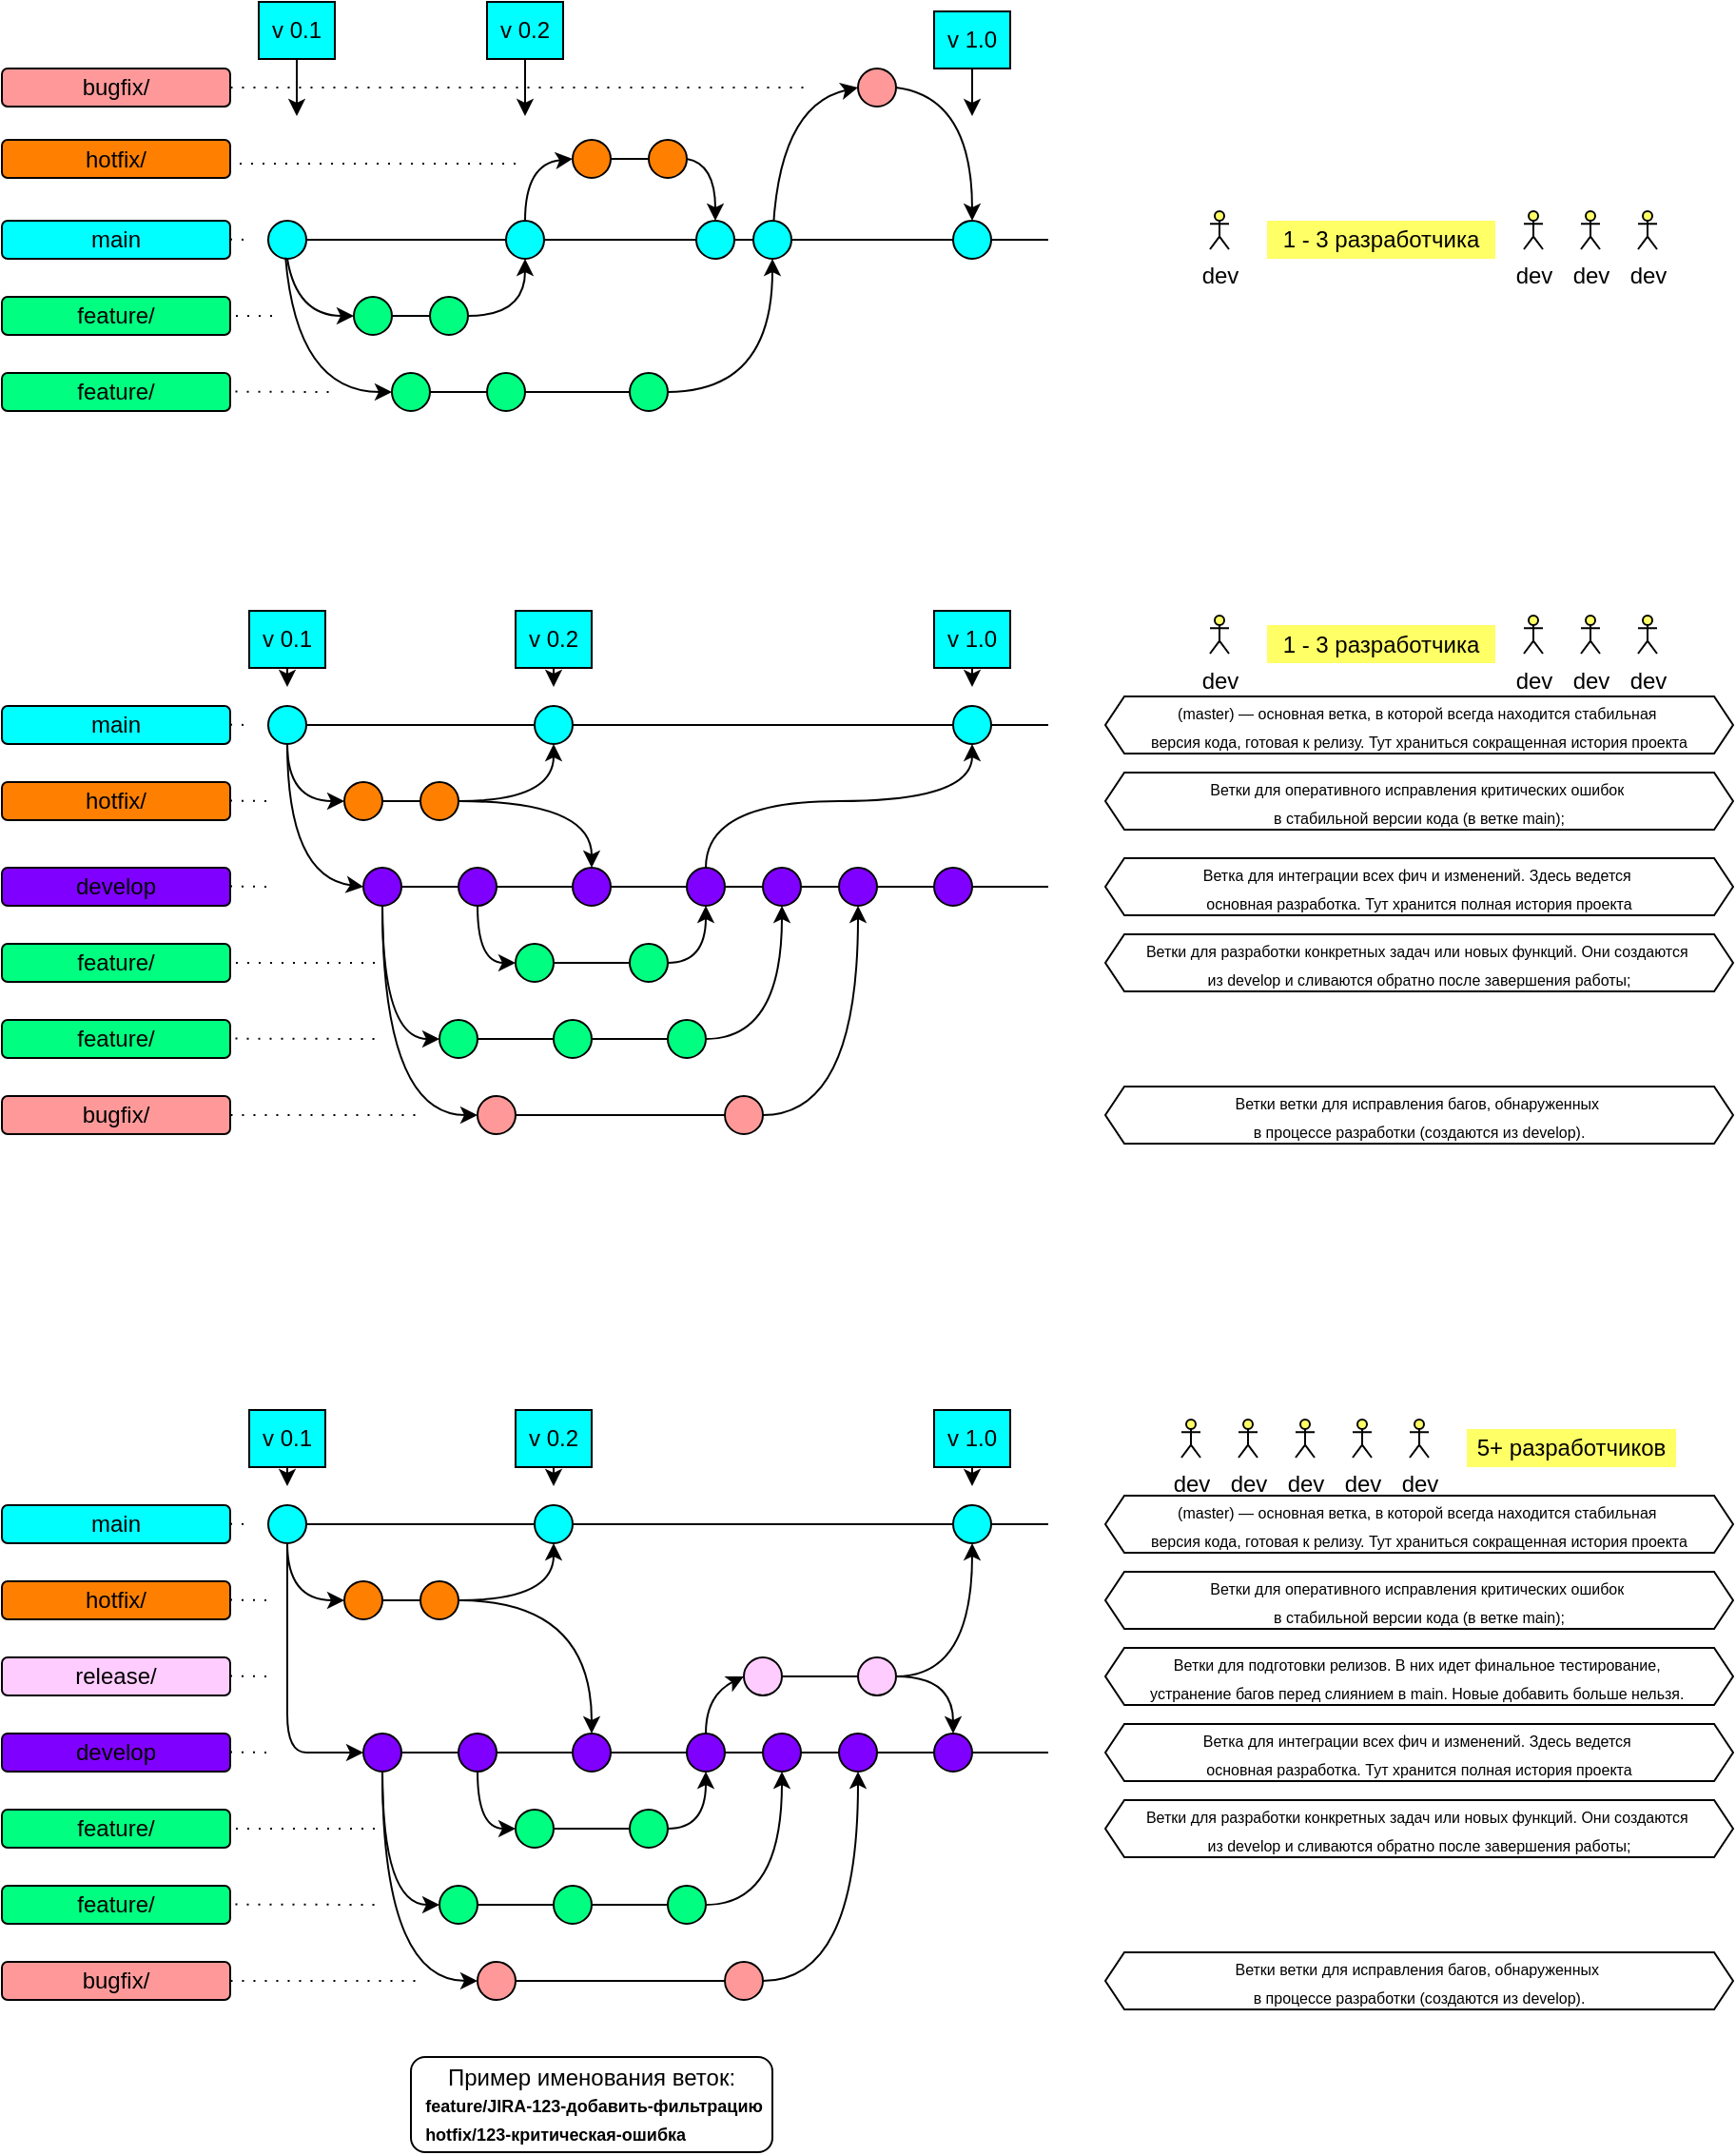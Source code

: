 <mxfile version="27.0.5">
  <diagram name="Страница — 1" id="pEM1eeNs8Oaj4RLYaVjf">
    <mxGraphModel dx="1388" dy="1905" grid="1" gridSize="10" guides="1" tooltips="1" connect="1" arrows="1" fold="1" page="1" pageScale="1" pageWidth="827" pageHeight="1169" math="0" shadow="0">
      <root>
        <mxCell id="0" />
        <mxCell id="1" parent="0" />
        <mxCell id="psM1QYHPvjaKFOdRtNum-13" value="" style="endArrow=none;dashed=1;html=1;dashPattern=1 5;strokeWidth=1;rounded=0;exitX=1.023;exitY=0.49;exitDx=0;exitDy=0;exitPerimeter=0;" parent="1" source="zgv2ERygZg9kwZfX17p8-27" edge="1">
          <mxGeometry width="50" height="50" relative="1" as="geometry">
            <mxPoint x="200" y="760" as="sourcePoint" />
            <mxPoint x="240" y="720" as="targetPoint" />
          </mxGeometry>
        </mxCell>
        <mxCell id="zgv2ERygZg9kwZfX17p8-2" value="" style="endArrow=none;html=1;rounded=0;exitX=1;exitY=0.5;exitDx=0;exitDy=0;entryX=0;entryY=0.5;entryDx=0;entryDy=0;" parent="1" source="psM1QYHPvjaKFOdRtNum-23" target="zgv2ERygZg9kwZfX17p8-44" edge="1">
          <mxGeometry width="50" height="50" relative="1" as="geometry">
            <mxPoint x="260" y="639.71" as="sourcePoint" />
            <mxPoint x="500" y="640" as="targetPoint" />
          </mxGeometry>
        </mxCell>
        <mxCell id="zgv2ERygZg9kwZfX17p8-3" value="" style="endArrow=none;html=1;rounded=0;" parent="1" source="zgv2ERygZg9kwZfX17p8-9" edge="1">
          <mxGeometry width="50" height="50" relative="1" as="geometry">
            <mxPoint x="200" y="519.92" as="sourcePoint" />
            <mxPoint x="590" y="520" as="targetPoint" />
          </mxGeometry>
        </mxCell>
        <mxCell id="zgv2ERygZg9kwZfX17p8-7" value="" style="ellipse;whiteSpace=wrap;html=1;aspect=fixed;fillColor=#7F00FF;" parent="1" vertex="1">
          <mxGeometry x="230" y="630" width="20" height="20" as="geometry" />
        </mxCell>
        <mxCell id="zgv2ERygZg9kwZfX17p8-10" value="main" style="rounded=1;whiteSpace=wrap;html=1;fillColor=#00FFFF;" parent="1" vertex="1">
          <mxGeometry x="40" y="510" width="120" height="20" as="geometry" />
        </mxCell>
        <mxCell id="zgv2ERygZg9kwZfX17p8-11" value="" style="ellipse;whiteSpace=wrap;html=1;aspect=fixed;fillColor=#FF8000;" parent="1" vertex="1">
          <mxGeometry x="260" y="550" width="20" height="20" as="geometry" />
        </mxCell>
        <mxCell id="zgv2ERygZg9kwZfX17p8-14" value="" style="curved=1;endArrow=classic;html=1;rounded=0;exitX=0.5;exitY=1;exitDx=0;exitDy=0;entryX=0;entryY=0.5;entryDx=0;entryDy=0;" parent="1" source="zgv2ERygZg9kwZfX17p8-49" target="psM1QYHPvjaKFOdRtNum-5" edge="1">
          <mxGeometry width="50" height="50" relative="1" as="geometry">
            <mxPoint x="200" y="520" as="sourcePoint" />
            <mxPoint x="370" y="560" as="targetPoint" />
            <Array as="points">
              <mxPoint x="190" y="560" />
            </Array>
          </mxGeometry>
        </mxCell>
        <mxCell id="zgv2ERygZg9kwZfX17p8-15" value="" style="curved=1;endArrow=classic;html=1;rounded=0;entryX=0;entryY=0.5;entryDx=0;entryDy=0;exitX=0.5;exitY=1;exitDx=0;exitDy=0;" parent="1" source="zgv2ERygZg9kwZfX17p8-49" target="zgv2ERygZg9kwZfX17p8-7" edge="1">
          <mxGeometry width="50" height="50" relative="1" as="geometry">
            <mxPoint x="200" y="520" as="sourcePoint" />
            <mxPoint x="240" y="600" as="targetPoint" />
            <Array as="points">
              <mxPoint x="190" y="600" />
              <mxPoint x="190" y="640" />
              <mxPoint x="210" y="640" />
            </Array>
          </mxGeometry>
        </mxCell>
        <mxCell id="zgv2ERygZg9kwZfX17p8-16" value="" style="ellipse;whiteSpace=wrap;html=1;aspect=fixed;fillColor=#00FF80;" parent="1" vertex="1">
          <mxGeometry x="270" y="710" width="20" height="20" as="geometry" />
        </mxCell>
        <mxCell id="zgv2ERygZg9kwZfX17p8-19" value="" style="curved=1;endArrow=classic;html=1;rounded=0;exitX=1;exitY=0.5;exitDx=0;exitDy=0;entryX=0.5;entryY=1;entryDx=0;entryDy=0;" parent="1" source="zgv2ERygZg9kwZfX17p8-11" target="zgv2ERygZg9kwZfX17p8-56" edge="1">
          <mxGeometry width="50" height="50" relative="1" as="geometry">
            <mxPoint x="280" y="560" as="sourcePoint" />
            <mxPoint x="310" y="520" as="targetPoint" />
            <Array as="points">
              <mxPoint x="330" y="560" />
            </Array>
          </mxGeometry>
        </mxCell>
        <mxCell id="zgv2ERygZg9kwZfX17p8-20" value="" style="curved=1;endArrow=classic;html=1;rounded=0;exitX=1;exitY=0.5;exitDx=0;exitDy=0;entryX=0.5;entryY=0;entryDx=0;entryDy=0;" parent="1" source="zgv2ERygZg9kwZfX17p8-11" target="zgv2ERygZg9kwZfX17p8-40" edge="1">
          <mxGeometry width="50" height="50" relative="1" as="geometry">
            <mxPoint x="290" y="590" as="sourcePoint" />
            <mxPoint x="320" y="640" as="targetPoint" />
            <Array as="points">
              <mxPoint x="350" y="560" />
            </Array>
          </mxGeometry>
        </mxCell>
        <mxCell id="zgv2ERygZg9kwZfX17p8-22" value="" style="endArrow=none;html=1;rounded=0;exitX=1;exitY=0.5;exitDx=0;exitDy=0;" parent="1" source="zgv2ERygZg9kwZfX17p8-7" target="zgv2ERygZg9kwZfX17p8-21" edge="1">
          <mxGeometry width="50" height="50" relative="1" as="geometry">
            <mxPoint x="260" y="640" as="sourcePoint" />
            <mxPoint x="500" y="639.71" as="targetPoint" />
          </mxGeometry>
        </mxCell>
        <mxCell id="zgv2ERygZg9kwZfX17p8-21" value="" style="ellipse;whiteSpace=wrap;html=1;aspect=fixed;fillColor=#7F00FF;" parent="1" vertex="1">
          <mxGeometry x="280" y="630" width="20" height="20" as="geometry" />
        </mxCell>
        <mxCell id="zgv2ERygZg9kwZfX17p8-23" value="hotfix/" style="rounded=1;whiteSpace=wrap;html=1;fillColor=#FF8000;" parent="1" vertex="1">
          <mxGeometry x="40" y="550" width="120" height="20" as="geometry" />
        </mxCell>
        <mxCell id="zgv2ERygZg9kwZfX17p8-24" value="release/" style="rounded=1;whiteSpace=wrap;html=1;fillColor=#FFCCFF;" parent="1" vertex="1">
          <mxGeometry x="40" y="590" width="120" height="20" as="geometry" />
        </mxCell>
        <mxCell id="zgv2ERygZg9kwZfX17p8-25" value="develop" style="rounded=1;whiteSpace=wrap;html=1;fillColor=#7F00FF;" parent="1" vertex="1">
          <mxGeometry x="40" y="630" width="120" height="20" as="geometry" />
        </mxCell>
        <mxCell id="zgv2ERygZg9kwZfX17p8-26" value="feature/" style="rounded=1;whiteSpace=wrap;html=1;fillColor=#00FF80;" parent="1" vertex="1">
          <mxGeometry x="40" y="670" width="120" height="20" as="geometry" />
        </mxCell>
        <mxCell id="zgv2ERygZg9kwZfX17p8-27" value="feature/" style="rounded=1;whiteSpace=wrap;html=1;fillColor=#00FF80;" parent="1" vertex="1">
          <mxGeometry x="40" y="710" width="120" height="20" as="geometry" />
        </mxCell>
        <mxCell id="zgv2ERygZg9kwZfX17p8-32" value="" style="endArrow=none;html=1;rounded=0;exitX=1;exitY=0.5;exitDx=0;exitDy=0;" parent="1" source="zgv2ERygZg9kwZfX17p8-16" target="zgv2ERygZg9kwZfX17p8-31" edge="1">
          <mxGeometry width="50" height="50" relative="1" as="geometry">
            <mxPoint x="260" y="720" as="sourcePoint" />
            <mxPoint x="330" y="720" as="targetPoint" />
          </mxGeometry>
        </mxCell>
        <mxCell id="zgv2ERygZg9kwZfX17p8-31" value="" style="ellipse;whiteSpace=wrap;html=1;aspect=fixed;fillColor=#00FF80;" parent="1" vertex="1">
          <mxGeometry x="330" y="710" width="20" height="20" as="geometry" />
        </mxCell>
        <mxCell id="zgv2ERygZg9kwZfX17p8-34" value="" style="endArrow=none;html=1;rounded=0;exitX=1;exitY=0.5;exitDx=0;exitDy=0;" parent="1" source="zgv2ERygZg9kwZfX17p8-31" target="zgv2ERygZg9kwZfX17p8-33" edge="1">
          <mxGeometry width="50" height="50" relative="1" as="geometry">
            <mxPoint x="370.0" y="720" as="sourcePoint" />
            <mxPoint x="500" y="719.8" as="targetPoint" />
          </mxGeometry>
        </mxCell>
        <mxCell id="zgv2ERygZg9kwZfX17p8-33" value="" style="ellipse;whiteSpace=wrap;html=1;aspect=fixed;fillColor=#00FF80;" parent="1" vertex="1">
          <mxGeometry x="390" y="710" width="20" height="20" as="geometry" />
        </mxCell>
        <mxCell id="zgv2ERygZg9kwZfX17p8-35" value="" style="ellipse;whiteSpace=wrap;html=1;aspect=fixed;fillColor=#00FF80;" parent="1" vertex="1">
          <mxGeometry x="310" y="670" width="20" height="20" as="geometry" />
        </mxCell>
        <mxCell id="zgv2ERygZg9kwZfX17p8-36" value="" style="curved=1;endArrow=classic;html=1;rounded=0;exitX=0.5;exitY=1;exitDx=0;exitDy=0;entryX=0;entryY=0.5;entryDx=0;entryDy=0;" parent="1" source="zgv2ERygZg9kwZfX17p8-21" target="zgv2ERygZg9kwZfX17p8-35" edge="1">
          <mxGeometry width="50" height="50" relative="1" as="geometry">
            <mxPoint x="290" y="640" as="sourcePoint" />
            <mxPoint x="340" y="680" as="targetPoint" />
            <Array as="points">
              <mxPoint x="290" y="680" />
            </Array>
          </mxGeometry>
        </mxCell>
        <mxCell id="zgv2ERygZg9kwZfX17p8-37" value="" style="ellipse;whiteSpace=wrap;html=1;aspect=fixed;fillColor=#00FF80;" parent="1" vertex="1">
          <mxGeometry x="370" y="670" width="20" height="20" as="geometry" />
        </mxCell>
        <mxCell id="zgv2ERygZg9kwZfX17p8-38" value="" style="endArrow=none;html=1;rounded=0;exitX=1;exitY=0.5;exitDx=0;exitDy=0;entryX=0;entryY=0.5;entryDx=0;entryDy=0;" parent="1" source="zgv2ERygZg9kwZfX17p8-35" target="zgv2ERygZg9kwZfX17p8-37" edge="1">
          <mxGeometry width="50" height="50" relative="1" as="geometry">
            <mxPoint x="280" y="660" as="sourcePoint" />
            <mxPoint x="330" y="610" as="targetPoint" />
          </mxGeometry>
        </mxCell>
        <mxCell id="zgv2ERygZg9kwZfX17p8-39" value="" style="curved=1;endArrow=classic;html=1;rounded=0;exitX=1;exitY=0.5;exitDx=0;exitDy=0;entryX=0.5;entryY=1;entryDx=0;entryDy=0;" parent="1" source="zgv2ERygZg9kwZfX17p8-37" target="zgv2ERygZg9kwZfX17p8-42" edge="1">
          <mxGeometry width="50" height="50" relative="1" as="geometry">
            <mxPoint x="410" y="655" as="sourcePoint" />
            <mxPoint x="420" y="640" as="targetPoint" />
            <Array as="points">
              <mxPoint x="410" y="680" />
            </Array>
          </mxGeometry>
        </mxCell>
        <mxCell id="zgv2ERygZg9kwZfX17p8-41" value="" style="endArrow=none;html=1;rounded=0;exitX=1;exitY=0.5;exitDx=0;exitDy=0;" parent="1" source="zgv2ERygZg9kwZfX17p8-21" target="zgv2ERygZg9kwZfX17p8-40" edge="1">
          <mxGeometry width="50" height="50" relative="1" as="geometry">
            <mxPoint x="290" y="640" as="sourcePoint" />
            <mxPoint x="500" y="639.71" as="targetPoint" />
          </mxGeometry>
        </mxCell>
        <mxCell id="zgv2ERygZg9kwZfX17p8-40" value="" style="ellipse;whiteSpace=wrap;html=1;aspect=fixed;fillColor=#7F00FF;" parent="1" vertex="1">
          <mxGeometry x="340" y="630" width="20" height="20" as="geometry" />
        </mxCell>
        <mxCell id="zgv2ERygZg9kwZfX17p8-43" value="" style="endArrow=none;html=1;rounded=0;exitX=1;exitY=0.5;exitDx=0;exitDy=0;" parent="1" source="zgv2ERygZg9kwZfX17p8-40" target="zgv2ERygZg9kwZfX17p8-42" edge="1">
          <mxGeometry width="50" height="50" relative="1" as="geometry">
            <mxPoint x="370" y="640" as="sourcePoint" />
            <mxPoint x="500" y="639.71" as="targetPoint" />
          </mxGeometry>
        </mxCell>
        <mxCell id="zgv2ERygZg9kwZfX17p8-42" value="" style="ellipse;whiteSpace=wrap;html=1;aspect=fixed;fillColor=#7F00FF;" parent="1" vertex="1">
          <mxGeometry x="400" y="630" width="20" height="20" as="geometry" />
        </mxCell>
        <mxCell id="zgv2ERygZg9kwZfX17p8-44" value="" style="ellipse;whiteSpace=wrap;html=1;aspect=fixed;fillColor=#7F00FF;" parent="1" vertex="1">
          <mxGeometry x="530" y="630" width="20" height="20" as="geometry" />
        </mxCell>
        <mxCell id="zgv2ERygZg9kwZfX17p8-45" value="" style="ellipse;whiteSpace=wrap;html=1;aspect=fixed;fillColor=#FFCCFF;" parent="1" vertex="1">
          <mxGeometry x="430" y="590" width="20" height="20" as="geometry" />
        </mxCell>
        <mxCell id="zgv2ERygZg9kwZfX17p8-46" value="" style="curved=1;endArrow=classic;html=1;rounded=0;exitX=0.5;exitY=0;exitDx=0;exitDy=0;entryX=0;entryY=0.5;entryDx=0;entryDy=0;" parent="1" source="zgv2ERygZg9kwZfX17p8-42" target="zgv2ERygZg9kwZfX17p8-45" edge="1">
          <mxGeometry width="50" height="50" relative="1" as="geometry">
            <mxPoint x="440" y="640" as="sourcePoint" />
            <mxPoint x="470" y="600" as="targetPoint" />
            <Array as="points">
              <mxPoint x="410" y="610" />
            </Array>
          </mxGeometry>
        </mxCell>
        <mxCell id="zgv2ERygZg9kwZfX17p8-49" value="" style="ellipse;whiteSpace=wrap;html=1;aspect=fixed;fillColor=#00FFFF;" parent="1" vertex="1">
          <mxGeometry x="180" y="510" width="20" height="20" as="geometry" />
        </mxCell>
        <mxCell id="zgv2ERygZg9kwZfX17p8-50" value="" style="ellipse;whiteSpace=wrap;html=1;aspect=fixed;fillColor=#FFCCFF;" parent="1" vertex="1">
          <mxGeometry x="490" y="590" width="20" height="20" as="geometry" />
        </mxCell>
        <mxCell id="zgv2ERygZg9kwZfX17p8-51" value="" style="curved=1;endArrow=classic;html=1;rounded=0;exitX=1;exitY=0.5;exitDx=0;exitDy=0;entryX=0.5;entryY=0;entryDx=0;entryDy=0;" parent="1" source="zgv2ERygZg9kwZfX17p8-50" target="zgv2ERygZg9kwZfX17p8-44" edge="1">
          <mxGeometry width="50" height="50" relative="1" as="geometry">
            <mxPoint x="520" y="600" as="sourcePoint" />
            <mxPoint x="550" y="640" as="targetPoint" />
            <Array as="points">
              <mxPoint x="540" y="600" />
            </Array>
          </mxGeometry>
        </mxCell>
        <mxCell id="zgv2ERygZg9kwZfX17p8-53" value="" style="endArrow=none;html=1;rounded=0;exitX=1;exitY=0.5;exitDx=0;exitDy=0;entryX=0;entryY=0.5;entryDx=0;entryDy=0;" parent="1" source="zgv2ERygZg9kwZfX17p8-45" target="zgv2ERygZg9kwZfX17p8-50" edge="1">
          <mxGeometry width="50" height="50" relative="1" as="geometry">
            <mxPoint x="490" y="599.92" as="sourcePoint" />
            <mxPoint x="500" y="599.92" as="targetPoint" />
          </mxGeometry>
        </mxCell>
        <mxCell id="zgv2ERygZg9kwZfX17p8-55" value="" style="endArrow=none;html=1;rounded=0;" parent="1" source="zgv2ERygZg9kwZfX17p8-56" target="zgv2ERygZg9kwZfX17p8-9" edge="1">
          <mxGeometry width="50" height="50" relative="1" as="geometry">
            <mxPoint x="200" y="519.92" as="sourcePoint" />
            <mxPoint x="600" y="520" as="targetPoint" />
          </mxGeometry>
        </mxCell>
        <mxCell id="zgv2ERygZg9kwZfX17p8-9" value="" style="ellipse;whiteSpace=wrap;html=1;aspect=fixed;fillColor=#00FFFF;" parent="1" vertex="1">
          <mxGeometry x="540" y="510" width="20" height="20" as="geometry" />
        </mxCell>
        <mxCell id="zgv2ERygZg9kwZfX17p8-57" value="" style="endArrow=none;html=1;rounded=0;exitX=1;exitY=0.5;exitDx=0;exitDy=0;" parent="1" source="zgv2ERygZg9kwZfX17p8-49" target="zgv2ERygZg9kwZfX17p8-56" edge="1">
          <mxGeometry width="50" height="50" relative="1" as="geometry">
            <mxPoint x="200" y="519.92" as="sourcePoint" />
            <mxPoint x="500" y="520" as="targetPoint" />
          </mxGeometry>
        </mxCell>
        <mxCell id="zgv2ERygZg9kwZfX17p8-56" value="" style="ellipse;whiteSpace=wrap;html=1;aspect=fixed;fillColor=#00FFFF;" parent="1" vertex="1">
          <mxGeometry x="320" y="510" width="20" height="20" as="geometry" />
        </mxCell>
        <mxCell id="zgv2ERygZg9kwZfX17p8-58" value="v 0.1" style="rounded=0;whiteSpace=wrap;html=1;fillColor=#00FFFF;" parent="1" vertex="1">
          <mxGeometry x="170" y="460" width="40" height="30" as="geometry" />
        </mxCell>
        <mxCell id="zgv2ERygZg9kwZfX17p8-59" value="" style="endArrow=classic;html=1;rounded=0;exitX=0.5;exitY=1;exitDx=0;exitDy=0;" parent="1" source="zgv2ERygZg9kwZfX17p8-58" edge="1">
          <mxGeometry width="50" height="50" relative="1" as="geometry">
            <mxPoint x="410" y="630" as="sourcePoint" />
            <mxPoint x="190" y="500" as="targetPoint" />
          </mxGeometry>
        </mxCell>
        <mxCell id="zgv2ERygZg9kwZfX17p8-60" value="v 0.2" style="rounded=0;whiteSpace=wrap;html=1;fillColor=#00FFFF;" parent="1" vertex="1">
          <mxGeometry x="310" y="460" width="40" height="30" as="geometry" />
        </mxCell>
        <mxCell id="zgv2ERygZg9kwZfX17p8-61" value="" style="endArrow=classic;html=1;rounded=0;exitX=0.5;exitY=1;exitDx=0;exitDy=0;" parent="1" source="zgv2ERygZg9kwZfX17p8-60" edge="1">
          <mxGeometry width="50" height="50" relative="1" as="geometry">
            <mxPoint x="550" y="630" as="sourcePoint" />
            <mxPoint x="330" y="500" as="targetPoint" />
          </mxGeometry>
        </mxCell>
        <mxCell id="zgv2ERygZg9kwZfX17p8-62" value="v 1.0" style="rounded=0;whiteSpace=wrap;html=1;fillColor=#00FFFF;" parent="1" vertex="1">
          <mxGeometry x="530" y="460" width="40" height="30" as="geometry" />
        </mxCell>
        <mxCell id="zgv2ERygZg9kwZfX17p8-63" value="" style="endArrow=classic;html=1;rounded=0;exitX=0.5;exitY=1;exitDx=0;exitDy=0;" parent="1" source="zgv2ERygZg9kwZfX17p8-62" edge="1">
          <mxGeometry width="50" height="50" relative="1" as="geometry">
            <mxPoint x="770" y="630" as="sourcePoint" />
            <mxPoint x="550" y="500" as="targetPoint" />
          </mxGeometry>
        </mxCell>
        <mxCell id="zgv2ERygZg9kwZfX17p8-64" value="" style="endArrow=none;html=1;rounded=0;exitX=1;exitY=0.5;exitDx=0;exitDy=0;" parent="1" source="zgv2ERygZg9kwZfX17p8-44" edge="1">
          <mxGeometry width="50" height="50" relative="1" as="geometry">
            <mxPoint x="590" y="639.9" as="sourcePoint" />
            <mxPoint x="590" y="640" as="targetPoint" />
          </mxGeometry>
        </mxCell>
        <mxCell id="zgv2ERygZg9kwZfX17p8-77" value="&lt;font style=&quot;font-size: 8px;&quot;&gt;Ветки для подготовки релизов. В них идет финальное тестирование,&amp;nbsp;&lt;/font&gt;&lt;div&gt;&lt;font style=&quot;font-size: 8px;&quot;&gt;устранение багов перед слиянием в main. Новые добавить больше нельзя.&amp;nbsp;&lt;br&gt;&lt;/font&gt;&lt;/div&gt;" style="shape=hexagon;perimeter=hexagonPerimeter2;whiteSpace=wrap;html=1;fixedSize=1;size=10;" parent="1" vertex="1">
          <mxGeometry x="620" y="585" width="330" height="30" as="geometry" />
        </mxCell>
        <mxCell id="zgv2ERygZg9kwZfX17p8-78" value="&lt;span style=&quot;font-size: 8px;&quot;&gt;(master) — основная ветка, в которой всегда находится&amp;nbsp;&lt;/span&gt;&lt;span style=&quot;font-size: 8px;&quot;&gt;стабильная&amp;nbsp;&lt;/span&gt;&lt;div&gt;&lt;span style=&quot;font-size: 8px;&quot;&gt;версия кода, готовая к релизу. Тут&lt;/span&gt;&lt;span style=&quot;font-size: 8px; background-color: transparent; color: light-dark(rgb(0, 0, 0), rgb(255, 255, 255));&quot;&gt;&amp;nbsp;храниться сокращенная история проекта&lt;/span&gt;&lt;/div&gt;" style="shape=hexagon;perimeter=hexagonPerimeter2;whiteSpace=wrap;html=1;fixedSize=1;size=10;" parent="1" vertex="1">
          <mxGeometry x="620" y="505" width="330" height="30" as="geometry" />
        </mxCell>
        <mxCell id="zgv2ERygZg9kwZfX17p8-79" value="&lt;font style=&quot;font-size: 8px;&quot;&gt;Ветка для интеграции всех фич и изменений. Здесь ведется&amp;nbsp;&lt;/font&gt;&lt;div&gt;&lt;font style=&quot;font-size: 8px;&quot;&gt;основная разработка.&amp;nbsp;&lt;/font&gt;&lt;span style=&quot;font-size: 8px; background-color: transparent; color: light-dark(rgb(0, 0, 0), rgb(255, 255, 255));&quot;&gt;Тут хранится полная история проекта&lt;/span&gt;&lt;/div&gt;" style="shape=hexagon;perimeter=hexagonPerimeter2;whiteSpace=wrap;html=1;fixedSize=1;size=10;" parent="1" vertex="1">
          <mxGeometry x="620" y="625" width="330" height="30" as="geometry" />
        </mxCell>
        <mxCell id="zgv2ERygZg9kwZfX17p8-82" value="&lt;span style=&quot;font-size: 8px;&quot;&gt;Ветки для разработки конкретных задач или новых функций. Они создаются&amp;nbsp;&lt;/span&gt;&lt;div&gt;&lt;span style=&quot;font-size: 8px;&quot;&gt;из develop и сливаются обратно после завершения работы;&lt;/span&gt;&lt;/div&gt;" style="shape=hexagon;perimeter=hexagonPerimeter2;whiteSpace=wrap;html=1;fixedSize=1;size=10;" parent="1" vertex="1">
          <mxGeometry x="620" y="665" width="330" height="30" as="geometry" />
        </mxCell>
        <mxCell id="zgv2ERygZg9kwZfX17p8-83" value="&lt;span style=&quot;font-size: 8px;&quot;&gt;Ветки для оперативного исправления критических ошибок&amp;nbsp;&lt;/span&gt;&lt;div&gt;&lt;span style=&quot;font-size: 8px;&quot;&gt;в стабильной версии кода (в ветке main);&lt;/span&gt;&lt;/div&gt;" style="shape=hexagon;perimeter=hexagonPerimeter2;whiteSpace=wrap;html=1;fixedSize=1;size=10;" parent="1" vertex="1">
          <mxGeometry x="620" y="545" width="330" height="30" as="geometry" />
        </mxCell>
        <mxCell id="psM1QYHPvjaKFOdRtNum-2" value="" style="curved=1;endArrow=classic;html=1;rounded=0;exitX=1;exitY=0.5;exitDx=0;exitDy=0;entryX=0.5;entryY=1;entryDx=0;entryDy=0;" parent="1" source="zgv2ERygZg9kwZfX17p8-33" target="psM1QYHPvjaKFOdRtNum-10" edge="1">
          <mxGeometry width="50" height="50" relative="1" as="geometry">
            <mxPoint x="510" y="720" as="sourcePoint" />
            <mxPoint x="540" y="680" as="targetPoint" />
            <Array as="points">
              <mxPoint x="450" y="720" />
            </Array>
          </mxGeometry>
        </mxCell>
        <mxCell id="psM1QYHPvjaKFOdRtNum-3" value="" style="curved=1;endArrow=classic;html=1;rounded=0;exitX=0.5;exitY=1;exitDx=0;exitDy=0;entryX=0;entryY=0.5;entryDx=0;entryDy=0;" parent="1" source="zgv2ERygZg9kwZfX17p8-7" target="zgv2ERygZg9kwZfX17p8-16" edge="1">
          <mxGeometry width="50" height="50" relative="1" as="geometry">
            <mxPoint x="250" y="650" as="sourcePoint" />
            <mxPoint x="310" y="680" as="targetPoint" />
            <Array as="points">
              <mxPoint x="240" y="720" />
            </Array>
          </mxGeometry>
        </mxCell>
        <mxCell id="psM1QYHPvjaKFOdRtNum-5" value="" style="ellipse;whiteSpace=wrap;html=1;aspect=fixed;fillColor=#FF8000;" parent="1" vertex="1">
          <mxGeometry x="220" y="550" width="20" height="20" as="geometry" />
        </mxCell>
        <mxCell id="psM1QYHPvjaKFOdRtNum-9" value="" style="endArrow=none;html=1;rounded=0;exitX=1;exitY=0.5;exitDx=0;exitDy=0;entryX=0;entryY=0.5;entryDx=0;entryDy=0;" parent="1" source="psM1QYHPvjaKFOdRtNum-5" target="zgv2ERygZg9kwZfX17p8-11" edge="1">
          <mxGeometry width="50" height="50" relative="1" as="geometry">
            <mxPoint x="240" y="559.86" as="sourcePoint" />
            <mxPoint x="260" y="559.86" as="targetPoint" />
          </mxGeometry>
        </mxCell>
        <mxCell id="psM1QYHPvjaKFOdRtNum-11" value="" style="endArrow=none;html=1;rounded=0;exitX=1;exitY=0.5;exitDx=0;exitDy=0;entryX=0;entryY=0.5;entryDx=0;entryDy=0;" parent="1" source="zgv2ERygZg9kwZfX17p8-42" target="psM1QYHPvjaKFOdRtNum-10" edge="1">
          <mxGeometry width="50" height="50" relative="1" as="geometry">
            <mxPoint x="440" y="640" as="sourcePoint" />
            <mxPoint x="560" y="640" as="targetPoint" />
          </mxGeometry>
        </mxCell>
        <mxCell id="psM1QYHPvjaKFOdRtNum-10" value="" style="ellipse;whiteSpace=wrap;html=1;aspect=fixed;fillColor=#7F00FF;" parent="1" vertex="1">
          <mxGeometry x="440" y="630" width="20" height="20" as="geometry" />
        </mxCell>
        <mxCell id="psM1QYHPvjaKFOdRtNum-12" value="" style="curved=1;endArrow=classic;html=1;rounded=0;entryX=0.5;entryY=1;entryDx=0;entryDy=0;exitX=1;exitY=0.5;exitDx=0;exitDy=0;" parent="1" source="zgv2ERygZg9kwZfX17p8-50" target="zgv2ERygZg9kwZfX17p8-9" edge="1">
          <mxGeometry width="50" height="50" relative="1" as="geometry">
            <mxPoint x="500" y="600" as="sourcePoint" />
            <mxPoint x="520" y="550" as="targetPoint" />
            <Array as="points">
              <mxPoint x="550" y="600" />
            </Array>
          </mxGeometry>
        </mxCell>
        <mxCell id="psM1QYHPvjaKFOdRtNum-14" value="" style="endArrow=none;dashed=1;html=1;dashPattern=1 5;strokeWidth=1;rounded=0;exitX=1.023;exitY=0.49;exitDx=0;exitDy=0;exitPerimeter=0;" parent="1" edge="1">
          <mxGeometry width="50" height="50" relative="1" as="geometry">
            <mxPoint x="163" y="680" as="sourcePoint" />
            <mxPoint x="240" y="680" as="targetPoint" />
          </mxGeometry>
        </mxCell>
        <mxCell id="psM1QYHPvjaKFOdRtNum-15" value="" style="endArrow=none;dashed=1;html=1;dashPattern=1 5;strokeWidth=1;rounded=0;exitX=1.023;exitY=0.49;exitDx=0;exitDy=0;exitPerimeter=0;" parent="1" edge="1">
          <mxGeometry width="50" height="50" relative="1" as="geometry">
            <mxPoint x="160" y="639.8" as="sourcePoint" />
            <mxPoint x="180" y="640" as="targetPoint" />
          </mxGeometry>
        </mxCell>
        <mxCell id="psM1QYHPvjaKFOdRtNum-16" value="" style="endArrow=none;dashed=1;html=1;dashPattern=1 5;strokeWidth=1;rounded=0;exitX=1.023;exitY=0.49;exitDx=0;exitDy=0;exitPerimeter=0;" parent="1" edge="1">
          <mxGeometry width="50" height="50" relative="1" as="geometry">
            <mxPoint x="160" y="599.8" as="sourcePoint" />
            <mxPoint x="180" y="600" as="targetPoint" />
          </mxGeometry>
        </mxCell>
        <mxCell id="psM1QYHPvjaKFOdRtNum-17" value="" style="endArrow=none;dashed=1;html=1;dashPattern=1 5;strokeWidth=1;rounded=0;exitX=1.023;exitY=0.49;exitDx=0;exitDy=0;exitPerimeter=0;" parent="1" edge="1">
          <mxGeometry width="50" height="50" relative="1" as="geometry">
            <mxPoint x="160" y="559.8" as="sourcePoint" />
            <mxPoint x="180" y="560" as="targetPoint" />
          </mxGeometry>
        </mxCell>
        <mxCell id="psM1QYHPvjaKFOdRtNum-18" value="" style="endArrow=none;dashed=1;html=1;dashPattern=1 5;strokeWidth=1;rounded=0;exitX=1.023;exitY=0.49;exitDx=0;exitDy=0;exitPerimeter=0;" parent="1" edge="1">
          <mxGeometry width="50" height="50" relative="1" as="geometry">
            <mxPoint x="160" y="519.8" as="sourcePoint" />
            <mxPoint x="170" y="520" as="targetPoint" />
          </mxGeometry>
        </mxCell>
        <mxCell id="psM1QYHPvjaKFOdRtNum-20" value="bugfix/" style="rounded=1;whiteSpace=wrap;html=1;fillColor=#FF9999;" parent="1" vertex="1">
          <mxGeometry x="40" y="750" width="120" height="20" as="geometry" />
        </mxCell>
        <mxCell id="psM1QYHPvjaKFOdRtNum-21" value="" style="ellipse;whiteSpace=wrap;html=1;aspect=fixed;fillColor=#FF9999;" parent="1" vertex="1">
          <mxGeometry x="290" y="750" width="20" height="20" as="geometry" />
        </mxCell>
        <mxCell id="psM1QYHPvjaKFOdRtNum-22" value="" style="curved=1;endArrow=classic;html=1;rounded=0;exitX=0.5;exitY=1;exitDx=0;exitDy=0;entryX=0;entryY=0.5;entryDx=0;entryDy=0;" parent="1" source="zgv2ERygZg9kwZfX17p8-7" target="psM1QYHPvjaKFOdRtNum-21" edge="1">
          <mxGeometry width="50" height="50" relative="1" as="geometry">
            <mxPoint x="250" y="690" as="sourcePoint" />
            <mxPoint x="280" y="760" as="targetPoint" />
            <Array as="points">
              <mxPoint x="240" y="760" />
            </Array>
          </mxGeometry>
        </mxCell>
        <mxCell id="psM1QYHPvjaKFOdRtNum-24" value="" style="endArrow=none;html=1;rounded=0;exitX=1;exitY=0.5;exitDx=0;exitDy=0;entryX=0;entryY=0.5;entryDx=0;entryDy=0;" parent="1" source="psM1QYHPvjaKFOdRtNum-10" target="psM1QYHPvjaKFOdRtNum-23" edge="1">
          <mxGeometry width="50" height="50" relative="1" as="geometry">
            <mxPoint x="460" y="640" as="sourcePoint" />
            <mxPoint x="530" y="640" as="targetPoint" />
          </mxGeometry>
        </mxCell>
        <mxCell id="psM1QYHPvjaKFOdRtNum-23" value="" style="ellipse;whiteSpace=wrap;html=1;aspect=fixed;fillColor=#7F00FF;" parent="1" vertex="1">
          <mxGeometry x="480" y="630" width="20" height="20" as="geometry" />
        </mxCell>
        <mxCell id="psM1QYHPvjaKFOdRtNum-25" value="" style="curved=1;endArrow=classic;html=1;rounded=0;exitX=1;exitY=0.5;exitDx=0;exitDy=0;entryX=0.5;entryY=1;entryDx=0;entryDy=0;" parent="1" source="psM1QYHPvjaKFOdRtNum-27" target="psM1QYHPvjaKFOdRtNum-23" edge="1">
          <mxGeometry width="50" height="50" relative="1" as="geometry">
            <mxPoint x="450" y="735" as="sourcePoint" />
            <mxPoint x="490" y="665" as="targetPoint" />
            <Array as="points">
              <mxPoint x="490" y="760" />
            </Array>
          </mxGeometry>
        </mxCell>
        <mxCell id="psM1QYHPvjaKFOdRtNum-26" value="" style="endArrow=none;html=1;rounded=0;entryX=0;entryY=0.5;entryDx=0;entryDy=0;exitX=1;exitY=0.5;exitDx=0;exitDy=0;" parent="1" source="psM1QYHPvjaKFOdRtNum-21" target="psM1QYHPvjaKFOdRtNum-27" edge="1">
          <mxGeometry width="50" height="50" relative="1" as="geometry">
            <mxPoint x="310" y="760" as="sourcePoint" />
            <mxPoint x="360" y="759.71" as="targetPoint" />
          </mxGeometry>
        </mxCell>
        <mxCell id="psM1QYHPvjaKFOdRtNum-27" value="" style="ellipse;whiteSpace=wrap;html=1;aspect=fixed;fillColor=#FF9999;" parent="1" vertex="1">
          <mxGeometry x="420" y="750" width="20" height="20" as="geometry" />
        </mxCell>
        <mxCell id="psM1QYHPvjaKFOdRtNum-29" value="" style="endArrow=none;dashed=1;html=1;dashPattern=1 5;strokeWidth=1;rounded=0;exitX=1.023;exitY=0.49;exitDx=0;exitDy=0;exitPerimeter=0;" parent="1" edge="1">
          <mxGeometry width="50" height="50" relative="1" as="geometry">
            <mxPoint x="160.24" y="759.96" as="sourcePoint" />
            <mxPoint x="260" y="760" as="targetPoint" />
          </mxGeometry>
        </mxCell>
        <mxCell id="psM1QYHPvjaKFOdRtNum-30" value="&lt;span style=&quot;font-size: 8px;&quot;&gt;Ветки&amp;nbsp;ветки для исправления багов, обнаруженных&amp;nbsp;&lt;/span&gt;&lt;div&gt;&lt;span style=&quot;font-size: 8px;&quot;&gt;в процессе разработки (создаются из develop).&lt;/span&gt;&lt;/div&gt;" style="shape=hexagon;perimeter=hexagonPerimeter2;whiteSpace=wrap;html=1;fixedSize=1;size=10;" parent="1" vertex="1">
          <mxGeometry x="620" y="745" width="330" height="30" as="geometry" />
        </mxCell>
        <mxCell id="psM1QYHPvjaKFOdRtNum-35" value="&lt;div&gt;Пример именования веток:&lt;/div&gt;&lt;div style=&quot;text-align: left;&quot;&gt;&lt;font style=&quot;font-size: 9px;&quot;&gt;&amp;nbsp;&lt;b&gt;feature/JIRA-123-добавить-фильтрацию&lt;/b&gt;&lt;/font&gt;&lt;/div&gt;&lt;div style=&quot;text-align: left;&quot;&gt;&lt;b&gt;&lt;font style=&quot;font-size: 9px;&quot;&gt;&amp;nbsp;hotfix/123-критическая-ошибка&lt;/font&gt;&lt;/b&gt;&lt;/div&gt;" style="rounded=1;whiteSpace=wrap;html=1;" parent="1" vertex="1">
          <mxGeometry x="255" y="800" width="190" height="50" as="geometry" />
        </mxCell>
        <mxCell id="uqCrLCezo9ZDXWsHE70V-1" value="" style="endArrow=none;dashed=1;html=1;dashPattern=1 5;strokeWidth=1;rounded=0;exitX=1.023;exitY=0.49;exitDx=0;exitDy=0;exitPerimeter=0;" parent="1" source="uqCrLCezo9ZDXWsHE70V-18" edge="1">
          <mxGeometry width="50" height="50" relative="1" as="geometry">
            <mxPoint x="200" y="305" as="sourcePoint" />
            <mxPoint x="240" y="265" as="targetPoint" />
          </mxGeometry>
        </mxCell>
        <mxCell id="uqCrLCezo9ZDXWsHE70V-2" value="" style="endArrow=none;html=1;rounded=0;exitX=1;exitY=0.5;exitDx=0;exitDy=0;entryX=0;entryY=0.5;entryDx=0;entryDy=0;" parent="1" source="uqCrLCezo9ZDXWsHE70V-71" target="uqCrLCezo9ZDXWsHE70V-32" edge="1">
          <mxGeometry width="50" height="50" relative="1" as="geometry">
            <mxPoint x="260" y="184.71" as="sourcePoint" />
            <mxPoint x="500" y="185" as="targetPoint" />
          </mxGeometry>
        </mxCell>
        <mxCell id="uqCrLCezo9ZDXWsHE70V-3" value="" style="endArrow=none;html=1;rounded=0;" parent="1" source="uqCrLCezo9ZDXWsHE70V-40" edge="1">
          <mxGeometry width="50" height="50" relative="1" as="geometry">
            <mxPoint x="200" y="99.92" as="sourcePoint" />
            <mxPoint x="590" y="100" as="targetPoint" />
          </mxGeometry>
        </mxCell>
        <mxCell id="uqCrLCezo9ZDXWsHE70V-4" value="" style="ellipse;whiteSpace=wrap;html=1;aspect=fixed;fillColor=#7F00FF;" parent="1" vertex="1">
          <mxGeometry x="230" y="175" width="20" height="20" as="geometry" />
        </mxCell>
        <mxCell id="uqCrLCezo9ZDXWsHE70V-5" value="main" style="rounded=1;whiteSpace=wrap;html=1;fillColor=#00FFFF;" parent="1" vertex="1">
          <mxGeometry x="40" y="90" width="120" height="20" as="geometry" />
        </mxCell>
        <mxCell id="uqCrLCezo9ZDXWsHE70V-6" value="" style="ellipse;whiteSpace=wrap;html=1;aspect=fixed;fillColor=#FF8000;" parent="1" vertex="1">
          <mxGeometry x="260" y="130" width="20" height="20" as="geometry" />
        </mxCell>
        <mxCell id="uqCrLCezo9ZDXWsHE70V-7" value="" style="curved=1;endArrow=classic;html=1;rounded=0;exitX=0.5;exitY=1;exitDx=0;exitDy=0;entryX=0;entryY=0.5;entryDx=0;entryDy=0;" parent="1" source="uqCrLCezo9ZDXWsHE70V-35" target="uqCrLCezo9ZDXWsHE70V-57" edge="1">
          <mxGeometry width="50" height="50" relative="1" as="geometry">
            <mxPoint x="200" y="100" as="sourcePoint" />
            <mxPoint x="370" y="140" as="targetPoint" />
            <Array as="points">
              <mxPoint x="190" y="140" />
            </Array>
          </mxGeometry>
        </mxCell>
        <mxCell id="uqCrLCezo9ZDXWsHE70V-8" value="" style="curved=1;endArrow=classic;html=1;rounded=0;entryX=0;entryY=0.5;entryDx=0;entryDy=0;exitX=0.5;exitY=1;exitDx=0;exitDy=0;" parent="1" source="uqCrLCezo9ZDXWsHE70V-35" target="uqCrLCezo9ZDXWsHE70V-4" edge="1">
          <mxGeometry width="50" height="50" relative="1" as="geometry">
            <mxPoint x="200" y="100" as="sourcePoint" />
            <mxPoint x="240" y="180" as="targetPoint" />
            <Array as="points">
              <mxPoint x="190" y="180" />
            </Array>
          </mxGeometry>
        </mxCell>
        <mxCell id="uqCrLCezo9ZDXWsHE70V-9" value="" style="ellipse;whiteSpace=wrap;html=1;aspect=fixed;fillColor=#00FF80;" parent="1" vertex="1">
          <mxGeometry x="270" y="255" width="20" height="20" as="geometry" />
        </mxCell>
        <mxCell id="uqCrLCezo9ZDXWsHE70V-10" value="" style="curved=1;endArrow=classic;html=1;rounded=0;exitX=1;exitY=0.5;exitDx=0;exitDy=0;entryX=0.5;entryY=1;entryDx=0;entryDy=0;" parent="1" source="uqCrLCezo9ZDXWsHE70V-6" target="uqCrLCezo9ZDXWsHE70V-42" edge="1">
          <mxGeometry width="50" height="50" relative="1" as="geometry">
            <mxPoint x="280" y="140" as="sourcePoint" />
            <mxPoint x="310" y="100" as="targetPoint" />
            <Array as="points">
              <mxPoint x="330" y="140" />
            </Array>
          </mxGeometry>
        </mxCell>
        <mxCell id="uqCrLCezo9ZDXWsHE70V-11" value="" style="curved=1;endArrow=classic;html=1;rounded=0;exitX=1;exitY=0.5;exitDx=0;exitDy=0;entryX=0.5;entryY=0;entryDx=0;entryDy=0;" parent="1" source="uqCrLCezo9ZDXWsHE70V-6" target="uqCrLCezo9ZDXWsHE70V-29" edge="1">
          <mxGeometry width="50" height="50" relative="1" as="geometry">
            <mxPoint x="290" y="170" as="sourcePoint" />
            <mxPoint x="320" y="220" as="targetPoint" />
            <Array as="points">
              <mxPoint x="350" y="140" />
            </Array>
          </mxGeometry>
        </mxCell>
        <mxCell id="uqCrLCezo9ZDXWsHE70V-12" value="" style="endArrow=none;html=1;rounded=0;exitX=1;exitY=0.5;exitDx=0;exitDy=0;" parent="1" source="uqCrLCezo9ZDXWsHE70V-4" target="uqCrLCezo9ZDXWsHE70V-13" edge="1">
          <mxGeometry width="50" height="50" relative="1" as="geometry">
            <mxPoint x="260" y="185" as="sourcePoint" />
            <mxPoint x="500" y="184.71" as="targetPoint" />
          </mxGeometry>
        </mxCell>
        <mxCell id="uqCrLCezo9ZDXWsHE70V-13" value="" style="ellipse;whiteSpace=wrap;html=1;aspect=fixed;fillColor=#7F00FF;" parent="1" vertex="1">
          <mxGeometry x="280" y="175" width="20" height="20" as="geometry" />
        </mxCell>
        <mxCell id="uqCrLCezo9ZDXWsHE70V-14" value="hotfix/" style="rounded=1;whiteSpace=wrap;html=1;fillColor=#FF8000;" parent="1" vertex="1">
          <mxGeometry x="40" y="130" width="120" height="20" as="geometry" />
        </mxCell>
        <mxCell id="uqCrLCezo9ZDXWsHE70V-16" value="develop" style="rounded=1;whiteSpace=wrap;html=1;fillColor=#7F00FF;" parent="1" vertex="1">
          <mxGeometry x="40" y="175" width="120" height="20" as="geometry" />
        </mxCell>
        <mxCell id="uqCrLCezo9ZDXWsHE70V-17" value="feature/" style="rounded=1;whiteSpace=wrap;html=1;fillColor=#00FF80;" parent="1" vertex="1">
          <mxGeometry x="40" y="215" width="120" height="20" as="geometry" />
        </mxCell>
        <mxCell id="uqCrLCezo9ZDXWsHE70V-18" value="feature/" style="rounded=1;whiteSpace=wrap;html=1;fillColor=#00FF80;" parent="1" vertex="1">
          <mxGeometry x="40" y="255" width="120" height="20" as="geometry" />
        </mxCell>
        <mxCell id="uqCrLCezo9ZDXWsHE70V-19" value="" style="endArrow=none;html=1;rounded=0;exitX=1;exitY=0.5;exitDx=0;exitDy=0;" parent="1" source="uqCrLCezo9ZDXWsHE70V-9" target="uqCrLCezo9ZDXWsHE70V-20" edge="1">
          <mxGeometry width="50" height="50" relative="1" as="geometry">
            <mxPoint x="260" y="265" as="sourcePoint" />
            <mxPoint x="330" y="265" as="targetPoint" />
          </mxGeometry>
        </mxCell>
        <mxCell id="uqCrLCezo9ZDXWsHE70V-20" value="" style="ellipse;whiteSpace=wrap;html=1;aspect=fixed;fillColor=#00FF80;" parent="1" vertex="1">
          <mxGeometry x="330" y="255" width="20" height="20" as="geometry" />
        </mxCell>
        <mxCell id="uqCrLCezo9ZDXWsHE70V-21" value="" style="endArrow=none;html=1;rounded=0;exitX=1;exitY=0.5;exitDx=0;exitDy=0;" parent="1" source="uqCrLCezo9ZDXWsHE70V-20" target="uqCrLCezo9ZDXWsHE70V-22" edge="1">
          <mxGeometry width="50" height="50" relative="1" as="geometry">
            <mxPoint x="370.0" y="265" as="sourcePoint" />
            <mxPoint x="500" y="264.8" as="targetPoint" />
          </mxGeometry>
        </mxCell>
        <mxCell id="uqCrLCezo9ZDXWsHE70V-22" value="" style="ellipse;whiteSpace=wrap;html=1;aspect=fixed;fillColor=#00FF80;" parent="1" vertex="1">
          <mxGeometry x="390" y="255" width="20" height="20" as="geometry" />
        </mxCell>
        <mxCell id="uqCrLCezo9ZDXWsHE70V-23" value="" style="ellipse;whiteSpace=wrap;html=1;aspect=fixed;fillColor=#00FF80;" parent="1" vertex="1">
          <mxGeometry x="310" y="215" width="20" height="20" as="geometry" />
        </mxCell>
        <mxCell id="uqCrLCezo9ZDXWsHE70V-24" value="" style="curved=1;endArrow=classic;html=1;rounded=0;exitX=0.5;exitY=1;exitDx=0;exitDy=0;entryX=0;entryY=0.5;entryDx=0;entryDy=0;" parent="1" source="uqCrLCezo9ZDXWsHE70V-13" target="uqCrLCezo9ZDXWsHE70V-23" edge="1">
          <mxGeometry width="50" height="50" relative="1" as="geometry">
            <mxPoint x="290" y="185" as="sourcePoint" />
            <mxPoint x="340" y="225" as="targetPoint" />
            <Array as="points">
              <mxPoint x="290" y="225" />
            </Array>
          </mxGeometry>
        </mxCell>
        <mxCell id="uqCrLCezo9ZDXWsHE70V-25" value="" style="ellipse;whiteSpace=wrap;html=1;aspect=fixed;fillColor=#00FF80;" parent="1" vertex="1">
          <mxGeometry x="370" y="215" width="20" height="20" as="geometry" />
        </mxCell>
        <mxCell id="uqCrLCezo9ZDXWsHE70V-26" value="" style="endArrow=none;html=1;rounded=0;exitX=1;exitY=0.5;exitDx=0;exitDy=0;entryX=0;entryY=0.5;entryDx=0;entryDy=0;" parent="1" source="uqCrLCezo9ZDXWsHE70V-23" target="uqCrLCezo9ZDXWsHE70V-25" edge="1">
          <mxGeometry width="50" height="50" relative="1" as="geometry">
            <mxPoint x="280" y="205" as="sourcePoint" />
            <mxPoint x="330" y="155" as="targetPoint" />
          </mxGeometry>
        </mxCell>
        <mxCell id="uqCrLCezo9ZDXWsHE70V-27" value="" style="curved=1;endArrow=classic;html=1;rounded=0;exitX=1;exitY=0.5;exitDx=0;exitDy=0;entryX=0.5;entryY=1;entryDx=0;entryDy=0;" parent="1" source="uqCrLCezo9ZDXWsHE70V-25" target="uqCrLCezo9ZDXWsHE70V-31" edge="1">
          <mxGeometry width="50" height="50" relative="1" as="geometry">
            <mxPoint x="410" y="200" as="sourcePoint" />
            <mxPoint x="420" y="185" as="targetPoint" />
            <Array as="points">
              <mxPoint x="410" y="225" />
            </Array>
          </mxGeometry>
        </mxCell>
        <mxCell id="uqCrLCezo9ZDXWsHE70V-28" value="" style="endArrow=none;html=1;rounded=0;exitX=1;exitY=0.5;exitDx=0;exitDy=0;" parent="1" source="uqCrLCezo9ZDXWsHE70V-13" target="uqCrLCezo9ZDXWsHE70V-29" edge="1">
          <mxGeometry width="50" height="50" relative="1" as="geometry">
            <mxPoint x="290" y="185" as="sourcePoint" />
            <mxPoint x="500" y="184.71" as="targetPoint" />
          </mxGeometry>
        </mxCell>
        <mxCell id="uqCrLCezo9ZDXWsHE70V-29" value="" style="ellipse;whiteSpace=wrap;html=1;aspect=fixed;fillColor=#7F00FF;" parent="1" vertex="1">
          <mxGeometry x="340" y="175" width="20" height="20" as="geometry" />
        </mxCell>
        <mxCell id="uqCrLCezo9ZDXWsHE70V-30" value="" style="endArrow=none;html=1;rounded=0;exitX=1;exitY=0.5;exitDx=0;exitDy=0;" parent="1" source="uqCrLCezo9ZDXWsHE70V-29" target="uqCrLCezo9ZDXWsHE70V-31" edge="1">
          <mxGeometry width="50" height="50" relative="1" as="geometry">
            <mxPoint x="370" y="185" as="sourcePoint" />
            <mxPoint x="500" y="184.71" as="targetPoint" />
          </mxGeometry>
        </mxCell>
        <mxCell id="uqCrLCezo9ZDXWsHE70V-31" value="" style="ellipse;whiteSpace=wrap;html=1;aspect=fixed;fillColor=#7F00FF;" parent="1" vertex="1">
          <mxGeometry x="400" y="175" width="20" height="20" as="geometry" />
        </mxCell>
        <mxCell id="uqCrLCezo9ZDXWsHE70V-32" value="" style="ellipse;whiteSpace=wrap;html=1;aspect=fixed;fillColor=#7F00FF;" parent="1" vertex="1">
          <mxGeometry x="530" y="175" width="20" height="20" as="geometry" />
        </mxCell>
        <mxCell id="uqCrLCezo9ZDXWsHE70V-34" value="" style="curved=1;endArrow=classic;html=1;rounded=0;exitX=0.5;exitY=0;exitDx=0;exitDy=0;entryX=0.5;entryY=1;entryDx=0;entryDy=0;" parent="1" source="uqCrLCezo9ZDXWsHE70V-31" target="uqCrLCezo9ZDXWsHE70V-40" edge="1">
          <mxGeometry width="50" height="50" relative="1" as="geometry">
            <mxPoint x="440" y="220" as="sourcePoint" />
            <mxPoint x="430.0" y="180" as="targetPoint" />
            <Array as="points">
              <mxPoint x="410" y="140" />
              <mxPoint x="550" y="140" />
            </Array>
          </mxGeometry>
        </mxCell>
        <mxCell id="uqCrLCezo9ZDXWsHE70V-35" value="" style="ellipse;whiteSpace=wrap;html=1;aspect=fixed;fillColor=#00FFFF;" parent="1" vertex="1">
          <mxGeometry x="180" y="90" width="20" height="20" as="geometry" />
        </mxCell>
        <mxCell id="uqCrLCezo9ZDXWsHE70V-39" value="" style="endArrow=none;html=1;rounded=0;" parent="1" source="uqCrLCezo9ZDXWsHE70V-42" target="uqCrLCezo9ZDXWsHE70V-40" edge="1">
          <mxGeometry width="50" height="50" relative="1" as="geometry">
            <mxPoint x="200" y="99.92" as="sourcePoint" />
            <mxPoint x="600" y="100" as="targetPoint" />
          </mxGeometry>
        </mxCell>
        <mxCell id="uqCrLCezo9ZDXWsHE70V-40" value="" style="ellipse;whiteSpace=wrap;html=1;aspect=fixed;fillColor=#00FFFF;" parent="1" vertex="1">
          <mxGeometry x="540" y="90" width="20" height="20" as="geometry" />
        </mxCell>
        <mxCell id="uqCrLCezo9ZDXWsHE70V-41" value="" style="endArrow=none;html=1;rounded=0;exitX=1;exitY=0.5;exitDx=0;exitDy=0;" parent="1" source="uqCrLCezo9ZDXWsHE70V-35" target="uqCrLCezo9ZDXWsHE70V-42" edge="1">
          <mxGeometry width="50" height="50" relative="1" as="geometry">
            <mxPoint x="200" y="99.92" as="sourcePoint" />
            <mxPoint x="500" y="100" as="targetPoint" />
          </mxGeometry>
        </mxCell>
        <mxCell id="uqCrLCezo9ZDXWsHE70V-42" value="" style="ellipse;whiteSpace=wrap;html=1;aspect=fixed;fillColor=#00FFFF;" parent="1" vertex="1">
          <mxGeometry x="320" y="90" width="20" height="20" as="geometry" />
        </mxCell>
        <mxCell id="uqCrLCezo9ZDXWsHE70V-43" value="v 0.1" style="rounded=0;whiteSpace=wrap;html=1;fillColor=#00FFFF;" parent="1" vertex="1">
          <mxGeometry x="170" y="40" width="40" height="30" as="geometry" />
        </mxCell>
        <mxCell id="uqCrLCezo9ZDXWsHE70V-44" value="" style="endArrow=classic;html=1;rounded=0;exitX=0.5;exitY=1;exitDx=0;exitDy=0;" parent="1" source="uqCrLCezo9ZDXWsHE70V-43" edge="1">
          <mxGeometry width="50" height="50" relative="1" as="geometry">
            <mxPoint x="410" y="210" as="sourcePoint" />
            <mxPoint x="190" y="80" as="targetPoint" />
          </mxGeometry>
        </mxCell>
        <mxCell id="uqCrLCezo9ZDXWsHE70V-45" value="v 0.2" style="rounded=0;whiteSpace=wrap;html=1;fillColor=#00FFFF;" parent="1" vertex="1">
          <mxGeometry x="310" y="40" width="40" height="30" as="geometry" />
        </mxCell>
        <mxCell id="uqCrLCezo9ZDXWsHE70V-46" value="" style="endArrow=classic;html=1;rounded=0;exitX=0.5;exitY=1;exitDx=0;exitDy=0;" parent="1" source="uqCrLCezo9ZDXWsHE70V-45" edge="1">
          <mxGeometry width="50" height="50" relative="1" as="geometry">
            <mxPoint x="550" y="210" as="sourcePoint" />
            <mxPoint x="330" y="80" as="targetPoint" />
          </mxGeometry>
        </mxCell>
        <mxCell id="uqCrLCezo9ZDXWsHE70V-47" value="v 1.0" style="rounded=0;whiteSpace=wrap;html=1;fillColor=#00FFFF;" parent="1" vertex="1">
          <mxGeometry x="530" y="40" width="40" height="30" as="geometry" />
        </mxCell>
        <mxCell id="uqCrLCezo9ZDXWsHE70V-48" value="" style="endArrow=classic;html=1;rounded=0;exitX=0.5;exitY=1;exitDx=0;exitDy=0;" parent="1" source="uqCrLCezo9ZDXWsHE70V-47" edge="1">
          <mxGeometry width="50" height="50" relative="1" as="geometry">
            <mxPoint x="770" y="210" as="sourcePoint" />
            <mxPoint x="550" y="80" as="targetPoint" />
          </mxGeometry>
        </mxCell>
        <mxCell id="uqCrLCezo9ZDXWsHE70V-49" value="" style="endArrow=none;html=1;rounded=0;exitX=1;exitY=0.5;exitDx=0;exitDy=0;" parent="1" source="uqCrLCezo9ZDXWsHE70V-32" edge="1">
          <mxGeometry width="50" height="50" relative="1" as="geometry">
            <mxPoint x="590" y="184.9" as="sourcePoint" />
            <mxPoint x="590" y="185" as="targetPoint" />
          </mxGeometry>
        </mxCell>
        <mxCell id="uqCrLCezo9ZDXWsHE70V-51" value="&lt;span style=&quot;font-size: 8px;&quot;&gt;(master) — основная ветка, в которой всегда находится&amp;nbsp;&lt;/span&gt;&lt;span style=&quot;font-size: 8px;&quot;&gt;стабильная&amp;nbsp;&lt;/span&gt;&lt;div&gt;&lt;span style=&quot;font-size: 8px;&quot;&gt;версия кода, готовая к релизу. Тут&lt;/span&gt;&lt;span style=&quot;font-size: 8px; background-color: transparent; color: light-dark(rgb(0, 0, 0), rgb(255, 255, 255));&quot;&gt;&amp;nbsp;храниться сокращенная история проекта&lt;/span&gt;&lt;/div&gt;" style="shape=hexagon;perimeter=hexagonPerimeter2;whiteSpace=wrap;html=1;fixedSize=1;size=10;" parent="1" vertex="1">
          <mxGeometry x="620" y="85" width="330" height="30" as="geometry" />
        </mxCell>
        <mxCell id="uqCrLCezo9ZDXWsHE70V-52" value="&lt;font style=&quot;font-size: 8px;&quot;&gt;Ветка для интеграции всех фич и изменений. Здесь ведется&amp;nbsp;&lt;/font&gt;&lt;div&gt;&lt;font style=&quot;font-size: 8px;&quot;&gt;основная разработка.&amp;nbsp;&lt;/font&gt;&lt;span style=&quot;font-size: 8px; background-color: transparent; color: light-dark(rgb(0, 0, 0), rgb(255, 255, 255));&quot;&gt;Тут хранится полная история проекта&lt;/span&gt;&lt;/div&gt;" style="shape=hexagon;perimeter=hexagonPerimeter2;whiteSpace=wrap;html=1;fixedSize=1;size=10;" parent="1" vertex="1">
          <mxGeometry x="620" y="170" width="330" height="30" as="geometry" />
        </mxCell>
        <mxCell id="uqCrLCezo9ZDXWsHE70V-53" value="&lt;span style=&quot;font-size: 8px;&quot;&gt;Ветки для разработки конкретных задач или новых функций. Они создаются&amp;nbsp;&lt;/span&gt;&lt;div&gt;&lt;span style=&quot;font-size: 8px;&quot;&gt;из develop и сливаются обратно после завершения работы;&lt;/span&gt;&lt;/div&gt;" style="shape=hexagon;perimeter=hexagonPerimeter2;whiteSpace=wrap;html=1;fixedSize=1;size=10;" parent="1" vertex="1">
          <mxGeometry x="620" y="210" width="330" height="30" as="geometry" />
        </mxCell>
        <mxCell id="uqCrLCezo9ZDXWsHE70V-54" value="&lt;span style=&quot;font-size: 8px;&quot;&gt;Ветки для оперативного исправления критических ошибок&amp;nbsp;&lt;/span&gt;&lt;div&gt;&lt;span style=&quot;font-size: 8px;&quot;&gt;в стабильной версии кода (в ветке main);&lt;/span&gt;&lt;/div&gt;" style="shape=hexagon;perimeter=hexagonPerimeter2;whiteSpace=wrap;html=1;fixedSize=1;size=10;" parent="1" vertex="1">
          <mxGeometry x="620" y="125" width="330" height="30" as="geometry" />
        </mxCell>
        <mxCell id="uqCrLCezo9ZDXWsHE70V-55" value="" style="curved=1;endArrow=classic;html=1;rounded=0;exitX=1;exitY=0.5;exitDx=0;exitDy=0;entryX=0.5;entryY=1;entryDx=0;entryDy=0;" parent="1" source="uqCrLCezo9ZDXWsHE70V-22" target="uqCrLCezo9ZDXWsHE70V-60" edge="1">
          <mxGeometry width="50" height="50" relative="1" as="geometry">
            <mxPoint x="510" y="265" as="sourcePoint" />
            <mxPoint x="540" y="225" as="targetPoint" />
            <Array as="points">
              <mxPoint x="450" y="265" />
            </Array>
          </mxGeometry>
        </mxCell>
        <mxCell id="uqCrLCezo9ZDXWsHE70V-56" value="" style="curved=1;endArrow=classic;html=1;rounded=0;exitX=0.5;exitY=1;exitDx=0;exitDy=0;entryX=0;entryY=0.5;entryDx=0;entryDy=0;" parent="1" source="uqCrLCezo9ZDXWsHE70V-4" target="uqCrLCezo9ZDXWsHE70V-9" edge="1">
          <mxGeometry width="50" height="50" relative="1" as="geometry">
            <mxPoint x="250" y="195" as="sourcePoint" />
            <mxPoint x="310" y="225" as="targetPoint" />
            <Array as="points">
              <mxPoint x="240" y="265" />
            </Array>
          </mxGeometry>
        </mxCell>
        <mxCell id="uqCrLCezo9ZDXWsHE70V-57" value="" style="ellipse;whiteSpace=wrap;html=1;aspect=fixed;fillColor=#FF8000;" parent="1" vertex="1">
          <mxGeometry x="220" y="130" width="20" height="20" as="geometry" />
        </mxCell>
        <mxCell id="uqCrLCezo9ZDXWsHE70V-58" value="" style="endArrow=none;html=1;rounded=0;exitX=1;exitY=0.5;exitDx=0;exitDy=0;entryX=0;entryY=0.5;entryDx=0;entryDy=0;" parent="1" source="uqCrLCezo9ZDXWsHE70V-57" target="uqCrLCezo9ZDXWsHE70V-6" edge="1">
          <mxGeometry width="50" height="50" relative="1" as="geometry">
            <mxPoint x="240" y="139.86" as="sourcePoint" />
            <mxPoint x="260" y="139.86" as="targetPoint" />
          </mxGeometry>
        </mxCell>
        <mxCell id="uqCrLCezo9ZDXWsHE70V-59" value="" style="endArrow=none;html=1;rounded=0;exitX=1;exitY=0.5;exitDx=0;exitDy=0;entryX=0;entryY=0.5;entryDx=0;entryDy=0;" parent="1" source="uqCrLCezo9ZDXWsHE70V-31" target="uqCrLCezo9ZDXWsHE70V-60" edge="1">
          <mxGeometry width="50" height="50" relative="1" as="geometry">
            <mxPoint x="440" y="185" as="sourcePoint" />
            <mxPoint x="560" y="185" as="targetPoint" />
          </mxGeometry>
        </mxCell>
        <mxCell id="uqCrLCezo9ZDXWsHE70V-60" value="" style="ellipse;whiteSpace=wrap;html=1;aspect=fixed;fillColor=#7F00FF;" parent="1" vertex="1">
          <mxGeometry x="440" y="175" width="20" height="20" as="geometry" />
        </mxCell>
        <mxCell id="uqCrLCezo9ZDXWsHE70V-62" value="" style="endArrow=none;dashed=1;html=1;dashPattern=1 5;strokeWidth=1;rounded=0;exitX=1.023;exitY=0.49;exitDx=0;exitDy=0;exitPerimeter=0;" parent="1" edge="1">
          <mxGeometry width="50" height="50" relative="1" as="geometry">
            <mxPoint x="163" y="225" as="sourcePoint" />
            <mxPoint x="240" y="225" as="targetPoint" />
          </mxGeometry>
        </mxCell>
        <mxCell id="uqCrLCezo9ZDXWsHE70V-63" value="" style="endArrow=none;dashed=1;html=1;dashPattern=1 5;strokeWidth=1;rounded=0;exitX=1.023;exitY=0.49;exitDx=0;exitDy=0;exitPerimeter=0;" parent="1" edge="1">
          <mxGeometry width="50" height="50" relative="1" as="geometry">
            <mxPoint x="160" y="184.8" as="sourcePoint" />
            <mxPoint x="180" y="185" as="targetPoint" />
          </mxGeometry>
        </mxCell>
        <mxCell id="uqCrLCezo9ZDXWsHE70V-65" value="" style="endArrow=none;dashed=1;html=1;dashPattern=1 5;strokeWidth=1;rounded=0;exitX=1.023;exitY=0.49;exitDx=0;exitDy=0;exitPerimeter=0;" parent="1" edge="1">
          <mxGeometry width="50" height="50" relative="1" as="geometry">
            <mxPoint x="160" y="139.8" as="sourcePoint" />
            <mxPoint x="180" y="140" as="targetPoint" />
          </mxGeometry>
        </mxCell>
        <mxCell id="uqCrLCezo9ZDXWsHE70V-66" value="" style="endArrow=none;dashed=1;html=1;dashPattern=1 5;strokeWidth=1;rounded=0;exitX=1.023;exitY=0.49;exitDx=0;exitDy=0;exitPerimeter=0;" parent="1" edge="1">
          <mxGeometry width="50" height="50" relative="1" as="geometry">
            <mxPoint x="160" y="99.8" as="sourcePoint" />
            <mxPoint x="170" y="100" as="targetPoint" />
          </mxGeometry>
        </mxCell>
        <mxCell id="uqCrLCezo9ZDXWsHE70V-67" value="bugfix/" style="rounded=1;whiteSpace=wrap;html=1;fillColor=#FF9999;" parent="1" vertex="1">
          <mxGeometry x="40" y="295" width="120" height="20" as="geometry" />
        </mxCell>
        <mxCell id="uqCrLCezo9ZDXWsHE70V-68" value="" style="ellipse;whiteSpace=wrap;html=1;aspect=fixed;fillColor=#FF9999;" parent="1" vertex="1">
          <mxGeometry x="290" y="295" width="20" height="20" as="geometry" />
        </mxCell>
        <mxCell id="uqCrLCezo9ZDXWsHE70V-69" value="" style="curved=1;endArrow=classic;html=1;rounded=0;exitX=0.5;exitY=1;exitDx=0;exitDy=0;entryX=0;entryY=0.5;entryDx=0;entryDy=0;" parent="1" source="uqCrLCezo9ZDXWsHE70V-4" target="uqCrLCezo9ZDXWsHE70V-68" edge="1">
          <mxGeometry width="50" height="50" relative="1" as="geometry">
            <mxPoint x="250" y="235" as="sourcePoint" />
            <mxPoint x="280" y="305" as="targetPoint" />
            <Array as="points">
              <mxPoint x="240" y="305" />
            </Array>
          </mxGeometry>
        </mxCell>
        <mxCell id="uqCrLCezo9ZDXWsHE70V-70" value="" style="endArrow=none;html=1;rounded=0;exitX=1;exitY=0.5;exitDx=0;exitDy=0;entryX=0;entryY=0.5;entryDx=0;entryDy=0;" parent="1" source="uqCrLCezo9ZDXWsHE70V-60" target="uqCrLCezo9ZDXWsHE70V-71" edge="1">
          <mxGeometry width="50" height="50" relative="1" as="geometry">
            <mxPoint x="460" y="185" as="sourcePoint" />
            <mxPoint x="530" y="185" as="targetPoint" />
          </mxGeometry>
        </mxCell>
        <mxCell id="uqCrLCezo9ZDXWsHE70V-71" value="" style="ellipse;whiteSpace=wrap;html=1;aspect=fixed;fillColor=#7F00FF;" parent="1" vertex="1">
          <mxGeometry x="480" y="175" width="20" height="20" as="geometry" />
        </mxCell>
        <mxCell id="uqCrLCezo9ZDXWsHE70V-72" value="" style="curved=1;endArrow=classic;html=1;rounded=0;exitX=1;exitY=0.5;exitDx=0;exitDy=0;entryX=0.5;entryY=1;entryDx=0;entryDy=0;" parent="1" source="uqCrLCezo9ZDXWsHE70V-74" target="uqCrLCezo9ZDXWsHE70V-71" edge="1">
          <mxGeometry width="50" height="50" relative="1" as="geometry">
            <mxPoint x="450" y="280" as="sourcePoint" />
            <mxPoint x="490" y="210" as="targetPoint" />
            <Array as="points">
              <mxPoint x="490" y="305" />
            </Array>
          </mxGeometry>
        </mxCell>
        <mxCell id="uqCrLCezo9ZDXWsHE70V-73" value="" style="endArrow=none;html=1;rounded=0;entryX=0;entryY=0.5;entryDx=0;entryDy=0;exitX=1;exitY=0.5;exitDx=0;exitDy=0;" parent="1" source="uqCrLCezo9ZDXWsHE70V-68" target="uqCrLCezo9ZDXWsHE70V-74" edge="1">
          <mxGeometry width="50" height="50" relative="1" as="geometry">
            <mxPoint x="310" y="305" as="sourcePoint" />
            <mxPoint x="360" y="304.71" as="targetPoint" />
          </mxGeometry>
        </mxCell>
        <mxCell id="uqCrLCezo9ZDXWsHE70V-74" value="" style="ellipse;whiteSpace=wrap;html=1;aspect=fixed;fillColor=#FF9999;" parent="1" vertex="1">
          <mxGeometry x="420" y="295" width="20" height="20" as="geometry" />
        </mxCell>
        <mxCell id="uqCrLCezo9ZDXWsHE70V-75" value="" style="endArrow=none;dashed=1;html=1;dashPattern=1 5;strokeWidth=1;rounded=0;exitX=1.023;exitY=0.49;exitDx=0;exitDy=0;exitPerimeter=0;" parent="1" edge="1">
          <mxGeometry width="50" height="50" relative="1" as="geometry">
            <mxPoint x="160.24" y="304.96" as="sourcePoint" />
            <mxPoint x="260" y="305" as="targetPoint" />
          </mxGeometry>
        </mxCell>
        <mxCell id="uqCrLCezo9ZDXWsHE70V-76" value="&lt;span style=&quot;font-size: 8px;&quot;&gt;Ветки&amp;nbsp;ветки для исправления багов, обнаруженных&amp;nbsp;&lt;/span&gt;&lt;div&gt;&lt;span style=&quot;font-size: 8px;&quot;&gt;в процессе разработки (создаются из develop).&lt;/span&gt;&lt;/div&gt;" style="shape=hexagon;perimeter=hexagonPerimeter2;whiteSpace=wrap;html=1;fixedSize=1;size=10;" parent="1" vertex="1">
          <mxGeometry x="620" y="290" width="330" height="30" as="geometry" />
        </mxCell>
        <mxCell id="WG8hWd9KZbVoiPS6aSuJ-1" value="dev" style="shape=umlActor;verticalLabelPosition=bottom;verticalAlign=top;html=1;outlineConnect=0;fillColor=#FFFF66;" vertex="1" parent="1">
          <mxGeometry x="675" y="42.5" width="10" height="20" as="geometry" />
        </mxCell>
        <mxCell id="WG8hWd9KZbVoiPS6aSuJ-5" value="dev" style="shape=umlActor;verticalLabelPosition=bottom;verticalAlign=top;html=1;outlineConnect=0;fillColor=#FFFF66;" vertex="1" parent="1">
          <mxGeometry x="840" y="42.5" width="10" height="20" as="geometry" />
        </mxCell>
        <mxCell id="WG8hWd9KZbVoiPS6aSuJ-6" value="dev" style="shape=umlActor;verticalLabelPosition=bottom;verticalAlign=top;html=1;outlineConnect=0;fillColor=#FFFF66;" vertex="1" parent="1">
          <mxGeometry x="870" y="42.5" width="10" height="20" as="geometry" />
        </mxCell>
        <mxCell id="WG8hWd9KZbVoiPS6aSuJ-7" value="dev" style="shape=umlActor;verticalLabelPosition=bottom;verticalAlign=top;html=1;outlineConnect=0;fillColor=#FFFF66;" vertex="1" parent="1">
          <mxGeometry x="900" y="42.5" width="10" height="20" as="geometry" />
        </mxCell>
        <mxCell id="WG8hWd9KZbVoiPS6aSuJ-17" value="1 - 3 разработчика" style="text;html=1;align=center;verticalAlign=middle;whiteSpace=wrap;rounded=0;fillColor=#FFFF66;" vertex="1" parent="1">
          <mxGeometry x="705" y="47.5" width="120" height="20" as="geometry" />
        </mxCell>
        <mxCell id="WG8hWd9KZbVoiPS6aSuJ-21" value="dev" style="shape=umlActor;verticalLabelPosition=bottom;verticalAlign=top;html=1;outlineConnect=0;fillColor=#FFFF66;" vertex="1" parent="1">
          <mxGeometry x="660" y="465" width="10" height="20" as="geometry" />
        </mxCell>
        <mxCell id="WG8hWd9KZbVoiPS6aSuJ-22" value="dev" style="shape=umlActor;verticalLabelPosition=bottom;verticalAlign=top;html=1;outlineConnect=0;fillColor=#FFFF66;" vertex="1" parent="1">
          <mxGeometry x="690" y="465" width="10" height="20" as="geometry" />
        </mxCell>
        <mxCell id="WG8hWd9KZbVoiPS6aSuJ-23" value="dev" style="shape=umlActor;verticalLabelPosition=bottom;verticalAlign=top;html=1;outlineConnect=0;fillColor=#FFFF66;" vertex="1" parent="1">
          <mxGeometry x="720" y="465" width="10" height="20" as="geometry" />
        </mxCell>
        <mxCell id="WG8hWd9KZbVoiPS6aSuJ-24" value="dev" style="shape=umlActor;verticalLabelPosition=bottom;verticalAlign=top;html=1;outlineConnect=0;fillColor=#FFFF66;" vertex="1" parent="1">
          <mxGeometry x="750" y="465" width="10" height="20" as="geometry" />
        </mxCell>
        <mxCell id="WG8hWd9KZbVoiPS6aSuJ-25" value="dev" style="shape=umlActor;verticalLabelPosition=bottom;verticalAlign=top;html=1;outlineConnect=0;fillColor=#FFFF66;" vertex="1" parent="1">
          <mxGeometry x="780" y="465" width="10" height="20" as="geometry" />
        </mxCell>
        <mxCell id="WG8hWd9KZbVoiPS6aSuJ-26" value="5+ разработчиков" style="text;html=1;align=center;verticalAlign=middle;whiteSpace=wrap;rounded=0;fillColor=#FFFF66;" vertex="1" parent="1">
          <mxGeometry x="810" y="470" width="110" height="20" as="geometry" />
        </mxCell>
        <mxCell id="WG8hWd9KZbVoiPS6aSuJ-27" value="" style="endArrow=none;dashed=1;html=1;dashPattern=1 5;strokeWidth=1;rounded=0;exitX=1.023;exitY=0.49;exitDx=0;exitDy=0;exitPerimeter=0;" edge="1" source="WG8hWd9KZbVoiPS6aSuJ-43" parent="1">
          <mxGeometry width="50" height="50" relative="1" as="geometry">
            <mxPoint x="200" y="-35" as="sourcePoint" />
            <mxPoint x="215" y="-75" as="targetPoint" />
          </mxGeometry>
        </mxCell>
        <mxCell id="WG8hWd9KZbVoiPS6aSuJ-29" value="" style="endArrow=none;html=1;rounded=0;" edge="1" source="WG8hWd9KZbVoiPS6aSuJ-61" parent="1">
          <mxGeometry width="50" height="50" relative="1" as="geometry">
            <mxPoint x="200" y="-155.08" as="sourcePoint" />
            <mxPoint x="590" y="-155" as="targetPoint" />
          </mxGeometry>
        </mxCell>
        <mxCell id="WG8hWd9KZbVoiPS6aSuJ-31" value="main" style="rounded=1;whiteSpace=wrap;html=1;fillColor=#00FFFF;" vertex="1" parent="1">
          <mxGeometry x="40" y="-165" width="120" height="20" as="geometry" />
        </mxCell>
        <mxCell id="WG8hWd9KZbVoiPS6aSuJ-32" value="" style="ellipse;whiteSpace=wrap;html=1;aspect=fixed;fillColor=#FF8000;" vertex="1" parent="1">
          <mxGeometry x="380" y="-207.5" width="20" height="20" as="geometry" />
        </mxCell>
        <mxCell id="WG8hWd9KZbVoiPS6aSuJ-33" value="" style="curved=1;endArrow=classic;html=1;rounded=0;exitX=0.5;exitY=0;exitDx=0;exitDy=0;entryX=0;entryY=0.5;entryDx=0;entryDy=0;" edge="1" source="WG8hWd9KZbVoiPS6aSuJ-63" target="WG8hWd9KZbVoiPS6aSuJ-77" parent="1">
          <mxGeometry width="50" height="50" relative="1" as="geometry">
            <mxPoint x="190" y="-155" as="sourcePoint" />
            <mxPoint x="360" y="-115" as="targetPoint" />
            <Array as="points">
              <mxPoint x="315" y="-195" />
            </Array>
          </mxGeometry>
        </mxCell>
        <mxCell id="WG8hWd9KZbVoiPS6aSuJ-35" value="" style="ellipse;whiteSpace=wrap;html=1;aspect=fixed;fillColor=#00FF80;" vertex="1" parent="1">
          <mxGeometry x="245" y="-85" width="20" height="20" as="geometry" />
        </mxCell>
        <mxCell id="WG8hWd9KZbVoiPS6aSuJ-36" value="" style="curved=1;endArrow=classic;html=1;rounded=0;exitX=1;exitY=0.5;exitDx=0;exitDy=0;entryX=0.5;entryY=0;entryDx=0;entryDy=0;" edge="1" source="WG8hWd9KZbVoiPS6aSuJ-32" target="WG8hWd9KZbVoiPS6aSuJ-102" parent="1">
          <mxGeometry width="50" height="50" relative="1" as="geometry">
            <mxPoint x="280" y="-115" as="sourcePoint" />
            <mxPoint x="310" y="-155" as="targetPoint" />
            <Array as="points">
              <mxPoint x="415" y="-195" />
            </Array>
          </mxGeometry>
        </mxCell>
        <mxCell id="WG8hWd9KZbVoiPS6aSuJ-40" value="hotfix/" style="rounded=1;whiteSpace=wrap;html=1;fillColor=#FF8000;" vertex="1" parent="1">
          <mxGeometry x="40" y="-207.5" width="120" height="20" as="geometry" />
        </mxCell>
        <mxCell id="WG8hWd9KZbVoiPS6aSuJ-42" value="feature/" style="rounded=1;whiteSpace=wrap;html=1;fillColor=#00FF80;" vertex="1" parent="1">
          <mxGeometry x="40" y="-125" width="120" height="20" as="geometry" />
        </mxCell>
        <mxCell id="WG8hWd9KZbVoiPS6aSuJ-43" value="feature/" style="rounded=1;whiteSpace=wrap;html=1;fillColor=#00FF80;" vertex="1" parent="1">
          <mxGeometry x="40" y="-85" width="120" height="20" as="geometry" />
        </mxCell>
        <mxCell id="WG8hWd9KZbVoiPS6aSuJ-44" value="" style="endArrow=none;html=1;rounded=0;exitX=1;exitY=0.5;exitDx=0;exitDy=0;" edge="1" source="WG8hWd9KZbVoiPS6aSuJ-35" target="WG8hWd9KZbVoiPS6aSuJ-45" parent="1">
          <mxGeometry width="50" height="50" relative="1" as="geometry">
            <mxPoint x="235" y="-75" as="sourcePoint" />
            <mxPoint x="305" y="-75" as="targetPoint" />
          </mxGeometry>
        </mxCell>
        <mxCell id="WG8hWd9KZbVoiPS6aSuJ-45" value="" style="ellipse;whiteSpace=wrap;html=1;aspect=fixed;fillColor=#00FF80;" vertex="1" parent="1">
          <mxGeometry x="295" y="-85" width="20" height="20" as="geometry" />
        </mxCell>
        <mxCell id="WG8hWd9KZbVoiPS6aSuJ-46" value="" style="endArrow=none;html=1;rounded=0;exitX=1;exitY=0.5;exitDx=0;exitDy=0;" edge="1" source="WG8hWd9KZbVoiPS6aSuJ-45" target="WG8hWd9KZbVoiPS6aSuJ-47" parent="1">
          <mxGeometry width="50" height="50" relative="1" as="geometry">
            <mxPoint x="345.0" y="-75" as="sourcePoint" />
            <mxPoint x="475" y="-75.2" as="targetPoint" />
          </mxGeometry>
        </mxCell>
        <mxCell id="WG8hWd9KZbVoiPS6aSuJ-47" value="" style="ellipse;whiteSpace=wrap;html=1;aspect=fixed;fillColor=#00FF80;" vertex="1" parent="1">
          <mxGeometry x="370" y="-85" width="20" height="20" as="geometry" />
        </mxCell>
        <mxCell id="WG8hWd9KZbVoiPS6aSuJ-48" value="" style="ellipse;whiteSpace=wrap;html=1;aspect=fixed;fillColor=#00FF80;" vertex="1" parent="1">
          <mxGeometry x="225" y="-125" width="20" height="20" as="geometry" />
        </mxCell>
        <mxCell id="WG8hWd9KZbVoiPS6aSuJ-49" value="" style="curved=1;endArrow=classic;html=1;rounded=0;exitX=0.5;exitY=1;exitDx=0;exitDy=0;entryX=0;entryY=0.5;entryDx=0;entryDy=0;" edge="1" source="WG8hWd9KZbVoiPS6aSuJ-59" target="WG8hWd9KZbVoiPS6aSuJ-48" parent="1">
          <mxGeometry width="50" height="50" relative="1" as="geometry">
            <mxPoint x="290" y="-35" as="sourcePoint" />
            <mxPoint x="340" y="5" as="targetPoint" />
            <Array as="points">
              <mxPoint x="195" y="-115" />
            </Array>
          </mxGeometry>
        </mxCell>
        <mxCell id="WG8hWd9KZbVoiPS6aSuJ-50" value="" style="ellipse;whiteSpace=wrap;html=1;aspect=fixed;fillColor=#00FF80;" vertex="1" parent="1">
          <mxGeometry x="265" y="-125" width="20" height="20" as="geometry" />
        </mxCell>
        <mxCell id="WG8hWd9KZbVoiPS6aSuJ-51" value="" style="endArrow=none;html=1;rounded=0;exitX=1;exitY=0.5;exitDx=0;exitDy=0;entryX=0;entryY=0.5;entryDx=0;entryDy=0;" edge="1" source="WG8hWd9KZbVoiPS6aSuJ-48" target="WG8hWd9KZbVoiPS6aSuJ-50" parent="1">
          <mxGeometry width="50" height="50" relative="1" as="geometry">
            <mxPoint x="190" y="-135" as="sourcePoint" />
            <mxPoint x="240" y="-185" as="targetPoint" />
          </mxGeometry>
        </mxCell>
        <mxCell id="WG8hWd9KZbVoiPS6aSuJ-52" value="" style="curved=1;endArrow=classic;html=1;rounded=0;exitX=1;exitY=0.5;exitDx=0;exitDy=0;entryX=0.5;entryY=1;entryDx=0;entryDy=0;" edge="1" source="WG8hWd9KZbVoiPS6aSuJ-50" target="WG8hWd9KZbVoiPS6aSuJ-63" parent="1">
          <mxGeometry width="50" height="50" relative="1" as="geometry">
            <mxPoint x="410" y="-20" as="sourcePoint" />
            <mxPoint x="420" y="-35" as="targetPoint" />
            <Array as="points">
              <mxPoint x="315" y="-115" />
            </Array>
          </mxGeometry>
        </mxCell>
        <mxCell id="WG8hWd9KZbVoiPS6aSuJ-59" value="" style="ellipse;whiteSpace=wrap;html=1;aspect=fixed;fillColor=#00FFFF;" vertex="1" parent="1">
          <mxGeometry x="180" y="-165" width="20" height="20" as="geometry" />
        </mxCell>
        <mxCell id="WG8hWd9KZbVoiPS6aSuJ-60" value="" style="endArrow=none;html=1;rounded=0;" edge="1" source="WG8hWd9KZbVoiPS6aSuJ-100" target="WG8hWd9KZbVoiPS6aSuJ-61" parent="1">
          <mxGeometry width="50" height="50" relative="1" as="geometry">
            <mxPoint x="200" y="-155.08" as="sourcePoint" />
            <mxPoint x="600" y="-155" as="targetPoint" />
          </mxGeometry>
        </mxCell>
        <mxCell id="WG8hWd9KZbVoiPS6aSuJ-61" value="" style="ellipse;whiteSpace=wrap;html=1;aspect=fixed;fillColor=#00FFFF;" vertex="1" parent="1">
          <mxGeometry x="540" y="-165" width="20" height="20" as="geometry" />
        </mxCell>
        <mxCell id="WG8hWd9KZbVoiPS6aSuJ-62" value="" style="endArrow=none;html=1;rounded=0;exitX=1;exitY=0.5;exitDx=0;exitDy=0;" edge="1" source="WG8hWd9KZbVoiPS6aSuJ-59" target="WG8hWd9KZbVoiPS6aSuJ-63" parent="1">
          <mxGeometry width="50" height="50" relative="1" as="geometry">
            <mxPoint x="200" y="-155.08" as="sourcePoint" />
            <mxPoint x="500" y="-155" as="targetPoint" />
          </mxGeometry>
        </mxCell>
        <mxCell id="WG8hWd9KZbVoiPS6aSuJ-63" value="" style="ellipse;whiteSpace=wrap;html=1;aspect=fixed;fillColor=#00FFFF;" vertex="1" parent="1">
          <mxGeometry x="305" y="-165" width="20" height="20" as="geometry" />
        </mxCell>
        <mxCell id="WG8hWd9KZbVoiPS6aSuJ-64" value="v 0.1" style="rounded=0;whiteSpace=wrap;html=1;fillColor=#00FFFF;" vertex="1" parent="1">
          <mxGeometry x="175" y="-280" width="40" height="30" as="geometry" />
        </mxCell>
        <mxCell id="WG8hWd9KZbVoiPS6aSuJ-65" value="" style="endArrow=classic;html=1;rounded=0;exitX=0.5;exitY=1;exitDx=0;exitDy=0;" edge="1" source="WG8hWd9KZbVoiPS6aSuJ-64" parent="1">
          <mxGeometry width="50" height="50" relative="1" as="geometry">
            <mxPoint x="415" y="-110" as="sourcePoint" />
            <mxPoint x="195" y="-220" as="targetPoint" />
          </mxGeometry>
        </mxCell>
        <mxCell id="WG8hWd9KZbVoiPS6aSuJ-66" value="v 0.2" style="rounded=0;whiteSpace=wrap;html=1;fillColor=#00FFFF;" vertex="1" parent="1">
          <mxGeometry x="295" y="-280" width="40" height="30" as="geometry" />
        </mxCell>
        <mxCell id="WG8hWd9KZbVoiPS6aSuJ-67" value="" style="endArrow=classic;html=1;rounded=0;exitX=0.5;exitY=1;exitDx=0;exitDy=0;" edge="1" source="WG8hWd9KZbVoiPS6aSuJ-66" parent="1">
          <mxGeometry width="50" height="50" relative="1" as="geometry">
            <mxPoint x="535" y="-110" as="sourcePoint" />
            <mxPoint x="315" y="-220" as="targetPoint" />
          </mxGeometry>
        </mxCell>
        <mxCell id="WG8hWd9KZbVoiPS6aSuJ-68" value="v 1.0" style="rounded=0;whiteSpace=wrap;html=1;fillColor=#00FFFF;" vertex="1" parent="1">
          <mxGeometry x="530" y="-275" width="40" height="30" as="geometry" />
        </mxCell>
        <mxCell id="WG8hWd9KZbVoiPS6aSuJ-69" value="" style="endArrow=classic;html=1;rounded=0;exitX=0.5;exitY=1;exitDx=0;exitDy=0;" edge="1" source="WG8hWd9KZbVoiPS6aSuJ-68" parent="1">
          <mxGeometry width="50" height="50" relative="1" as="geometry">
            <mxPoint x="770" y="-105" as="sourcePoint" />
            <mxPoint x="550" y="-220" as="targetPoint" />
          </mxGeometry>
        </mxCell>
        <mxCell id="WG8hWd9KZbVoiPS6aSuJ-75" value="" style="curved=1;endArrow=classic;html=1;rounded=0;exitX=1;exitY=0.5;exitDx=0;exitDy=0;entryX=0.5;entryY=1;entryDx=0;entryDy=0;" edge="1" source="WG8hWd9KZbVoiPS6aSuJ-47" target="WG8hWd9KZbVoiPS6aSuJ-100" parent="1">
          <mxGeometry width="50" height="50" relative="1" as="geometry">
            <mxPoint x="510" y="45" as="sourcePoint" />
            <mxPoint x="450" y="-25" as="targetPoint" />
            <Array as="points">
              <mxPoint x="445" y="-75" />
            </Array>
          </mxGeometry>
        </mxCell>
        <mxCell id="WG8hWd9KZbVoiPS6aSuJ-76" value="" style="curved=1;endArrow=classic;html=1;rounded=0;entryX=0;entryY=0.5;entryDx=0;entryDy=0;exitX=0.454;exitY=0.968;exitDx=0;exitDy=0;exitPerimeter=0;" edge="1" source="WG8hWd9KZbVoiPS6aSuJ-59" target="WG8hWd9KZbVoiPS6aSuJ-35" parent="1">
          <mxGeometry width="50" height="50" relative="1" as="geometry">
            <mxPoint x="195" y="-145" as="sourcePoint" />
            <mxPoint x="310" y="5" as="targetPoint" />
            <Array as="points">
              <mxPoint x="195" y="-75" />
            </Array>
          </mxGeometry>
        </mxCell>
        <mxCell id="WG8hWd9KZbVoiPS6aSuJ-77" value="" style="ellipse;whiteSpace=wrap;html=1;aspect=fixed;fillColor=#FF8000;" vertex="1" parent="1">
          <mxGeometry x="340" y="-207.5" width="20" height="20" as="geometry" />
        </mxCell>
        <mxCell id="WG8hWd9KZbVoiPS6aSuJ-78" value="" style="endArrow=none;html=1;rounded=0;exitX=1;exitY=0.5;exitDx=0;exitDy=0;entryX=0;entryY=0.5;entryDx=0;entryDy=0;" edge="1" source="WG8hWd9KZbVoiPS6aSuJ-77" target="WG8hWd9KZbVoiPS6aSuJ-32" parent="1">
          <mxGeometry width="50" height="50" relative="1" as="geometry">
            <mxPoint x="360" y="-197.64" as="sourcePoint" />
            <mxPoint x="380" y="-197.64" as="targetPoint" />
          </mxGeometry>
        </mxCell>
        <mxCell id="WG8hWd9KZbVoiPS6aSuJ-81" value="" style="endArrow=none;dashed=1;html=1;dashPattern=1 5;strokeWidth=1;rounded=0;exitX=1.023;exitY=0.49;exitDx=0;exitDy=0;exitPerimeter=0;" edge="1" parent="1">
          <mxGeometry width="50" height="50" relative="1" as="geometry">
            <mxPoint x="163" y="-115" as="sourcePoint" />
            <mxPoint x="185" y="-115" as="targetPoint" />
          </mxGeometry>
        </mxCell>
        <mxCell id="WG8hWd9KZbVoiPS6aSuJ-83" value="" style="endArrow=none;dashed=1;html=1;dashPattern=1 5;strokeWidth=1;rounded=0;" edge="1" parent="1">
          <mxGeometry width="50" height="50" relative="1" as="geometry">
            <mxPoint x="165" y="-195" as="sourcePoint" />
            <mxPoint x="315" y="-195" as="targetPoint" />
          </mxGeometry>
        </mxCell>
        <mxCell id="WG8hWd9KZbVoiPS6aSuJ-84" value="" style="endArrow=none;dashed=1;html=1;dashPattern=1 5;strokeWidth=1;rounded=0;exitX=1.023;exitY=0.49;exitDx=0;exitDy=0;exitPerimeter=0;" edge="1" parent="1">
          <mxGeometry width="50" height="50" relative="1" as="geometry">
            <mxPoint x="160" y="-155.2" as="sourcePoint" />
            <mxPoint x="170" y="-155" as="targetPoint" />
          </mxGeometry>
        </mxCell>
        <mxCell id="WG8hWd9KZbVoiPS6aSuJ-85" value="bugfix/" style="rounded=1;whiteSpace=wrap;html=1;fillColor=#FF9999;" vertex="1" parent="1">
          <mxGeometry x="40" y="-245" width="120" height="20" as="geometry" />
        </mxCell>
        <mxCell id="WG8hWd9KZbVoiPS6aSuJ-87" value="" style="curved=1;endArrow=classic;html=1;rounded=0;exitX=0.5;exitY=1;exitDx=0;exitDy=0;entryX=0;entryY=0.5;entryDx=0;entryDy=0;" edge="1" source="WG8hWd9KZbVoiPS6aSuJ-100" target="WG8hWd9KZbVoiPS6aSuJ-92" parent="1">
          <mxGeometry width="50" height="50" relative="1" as="geometry">
            <mxPoint x="240" y="-25" as="sourcePoint" />
            <mxPoint x="290" y="85" as="targetPoint" />
            <Array as="points">
              <mxPoint x="445" y="-225" />
            </Array>
          </mxGeometry>
        </mxCell>
        <mxCell id="WG8hWd9KZbVoiPS6aSuJ-90" value="" style="curved=1;endArrow=classic;html=1;rounded=0;exitX=1;exitY=0.5;exitDx=0;exitDy=0;entryX=0.5;entryY=0;entryDx=0;entryDy=0;" edge="1" source="WG8hWd9KZbVoiPS6aSuJ-92" target="WG8hWd9KZbVoiPS6aSuJ-61" parent="1">
          <mxGeometry width="50" height="50" relative="1" as="geometry">
            <mxPoint x="450" y="60" as="sourcePoint" />
            <mxPoint x="550" y="-165" as="targetPoint" />
            <Array as="points">
              <mxPoint x="550" y="-230" />
            </Array>
          </mxGeometry>
        </mxCell>
        <mxCell id="WG8hWd9KZbVoiPS6aSuJ-92" value="" style="ellipse;whiteSpace=wrap;html=1;aspect=fixed;fillColor=#FF9999;" vertex="1" parent="1">
          <mxGeometry x="490" y="-245" width="20" height="20" as="geometry" />
        </mxCell>
        <mxCell id="WG8hWd9KZbVoiPS6aSuJ-93" value="" style="endArrow=none;dashed=1;html=1;dashPattern=1 5;strokeWidth=1;rounded=0;exitX=1.023;exitY=0.49;exitDx=0;exitDy=0;exitPerimeter=0;" edge="1" parent="1">
          <mxGeometry width="50" height="50" relative="1" as="geometry">
            <mxPoint x="160.24" y="-235.04" as="sourcePoint" />
            <mxPoint x="465" y="-235" as="targetPoint" />
          </mxGeometry>
        </mxCell>
        <mxCell id="WG8hWd9KZbVoiPS6aSuJ-95" value="dev" style="shape=umlActor;verticalLabelPosition=bottom;verticalAlign=top;html=1;outlineConnect=0;fillColor=#FFFF66;" vertex="1" parent="1">
          <mxGeometry x="675" y="-170" width="10" height="20" as="geometry" />
        </mxCell>
        <mxCell id="WG8hWd9KZbVoiPS6aSuJ-96" value="dev" style="shape=umlActor;verticalLabelPosition=bottom;verticalAlign=top;html=1;outlineConnect=0;fillColor=#FFFF66;" vertex="1" parent="1">
          <mxGeometry x="840" y="-170" width="10" height="20" as="geometry" />
        </mxCell>
        <mxCell id="WG8hWd9KZbVoiPS6aSuJ-97" value="dev" style="shape=umlActor;verticalLabelPosition=bottom;verticalAlign=top;html=1;outlineConnect=0;fillColor=#FFFF66;" vertex="1" parent="1">
          <mxGeometry x="870" y="-170" width="10" height="20" as="geometry" />
        </mxCell>
        <mxCell id="WG8hWd9KZbVoiPS6aSuJ-98" value="dev" style="shape=umlActor;verticalLabelPosition=bottom;verticalAlign=top;html=1;outlineConnect=0;fillColor=#FFFF66;" vertex="1" parent="1">
          <mxGeometry x="900" y="-170" width="10" height="20" as="geometry" />
        </mxCell>
        <mxCell id="WG8hWd9KZbVoiPS6aSuJ-99" value="1 - 3 разработчика" style="text;html=1;align=center;verticalAlign=middle;whiteSpace=wrap;rounded=0;fillColor=#FFFF66;" vertex="1" parent="1">
          <mxGeometry x="705" y="-165" width="120" height="20" as="geometry" />
        </mxCell>
        <mxCell id="WG8hWd9KZbVoiPS6aSuJ-101" value="" style="endArrow=none;html=1;rounded=0;" edge="1" parent="1" source="WG8hWd9KZbVoiPS6aSuJ-102" target="WG8hWd9KZbVoiPS6aSuJ-100">
          <mxGeometry width="50" height="50" relative="1" as="geometry">
            <mxPoint x="330" y="-155" as="sourcePoint" />
            <mxPoint x="530" y="-155" as="targetPoint" />
          </mxGeometry>
        </mxCell>
        <mxCell id="WG8hWd9KZbVoiPS6aSuJ-100" value="" style="ellipse;whiteSpace=wrap;html=1;aspect=fixed;fillColor=#00FFFF;" vertex="1" parent="1">
          <mxGeometry x="435" y="-165" width="20" height="20" as="geometry" />
        </mxCell>
        <mxCell id="WG8hWd9KZbVoiPS6aSuJ-106" value="" style="endArrow=none;html=1;rounded=0;exitX=1;exitY=0.5;exitDx=0;exitDy=0;" edge="1" parent="1" source="WG8hWd9KZbVoiPS6aSuJ-63" target="WG8hWd9KZbVoiPS6aSuJ-102">
          <mxGeometry width="50" height="50" relative="1" as="geometry">
            <mxPoint x="340" y="-155" as="sourcePoint" />
            <mxPoint x="445" y="-155" as="targetPoint" />
          </mxGeometry>
        </mxCell>
        <mxCell id="WG8hWd9KZbVoiPS6aSuJ-102" value="" style="ellipse;whiteSpace=wrap;html=1;aspect=fixed;fillColor=#00FFFF;" vertex="1" parent="1">
          <mxGeometry x="405" y="-165" width="20" height="20" as="geometry" />
        </mxCell>
      </root>
    </mxGraphModel>
  </diagram>
</mxfile>

